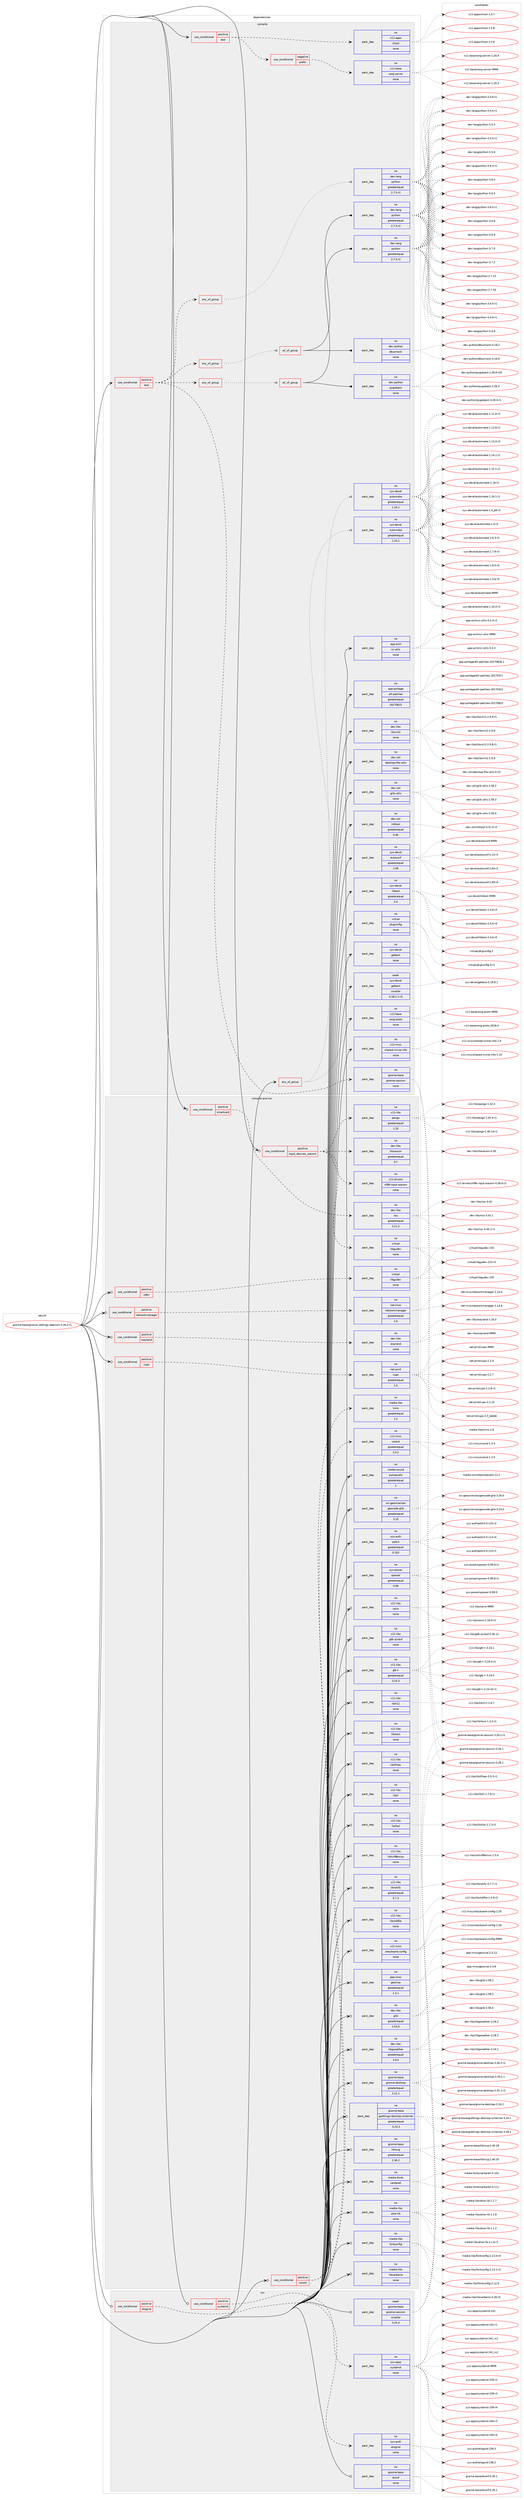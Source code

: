 digraph prolog {

# *************
# Graph options
# *************

newrank=true;
concentrate=true;
compound=true;
graph [rankdir=LR,fontname=Helvetica,fontsize=10,ranksep=1.5];#, ranksep=2.5, nodesep=0.2];
edge  [arrowhead=vee];
node  [fontname=Helvetica,fontsize=10];

# **********
# The ebuild
# **********

subgraph cluster_leftcol {
color=gray;
rank=same;
label=<<i>ebuild</i>>;
id [label="gnome-base/gnome-settings-daemon-3.26.2-r1", color=red, width=4, href="../gnome-base/gnome-settings-daemon-3.26.2-r1.svg"];
}

# ****************
# The dependencies
# ****************

subgraph cluster_midcol {
color=gray;
label=<<i>dependencies</i>>;
subgraph cluster_compile {
fillcolor="#eeeeee";
style=filled;
label=<<i>compile</i>>;
subgraph any23538 {
dependency1563839 [label=<<TABLE BORDER="0" CELLBORDER="1" CELLSPACING="0" CELLPADDING="4"><TR><TD CELLPADDING="10">any_of_group</TD></TR></TABLE>>, shape=none, color=red];subgraph pack1112177 {
dependency1563840 [label=<<TABLE BORDER="0" CELLBORDER="1" CELLSPACING="0" CELLPADDING="4" WIDTH="220"><TR><TD ROWSPAN="6" CELLPADDING="30">pack_dep</TD></TR><TR><TD WIDTH="110">no</TD></TR><TR><TD>sys-devel</TD></TR><TR><TD>automake</TD></TR><TR><TD>greaterequal</TD></TR><TR><TD>1.16.1</TD></TR></TABLE>>, shape=none, color=blue];
}
dependency1563839:e -> dependency1563840:w [weight=20,style="dotted",arrowhead="oinv"];
subgraph pack1112178 {
dependency1563841 [label=<<TABLE BORDER="0" CELLBORDER="1" CELLSPACING="0" CELLPADDING="4" WIDTH="220"><TR><TD ROWSPAN="6" CELLPADDING="30">pack_dep</TD></TR><TR><TD WIDTH="110">no</TD></TR><TR><TD>sys-devel</TD></TR><TR><TD>automake</TD></TR><TR><TD>greaterequal</TD></TR><TR><TD>1.15.1</TD></TR></TABLE>>, shape=none, color=blue];
}
dependency1563839:e -> dependency1563841:w [weight=20,style="dotted",arrowhead="oinv"];
}
id:e -> dependency1563839:w [weight=20,style="solid",arrowhead="vee"];
subgraph cond427523 {
dependency1563842 [label=<<TABLE BORDER="0" CELLBORDER="1" CELLSPACING="0" CELLPADDING="4"><TR><TD ROWSPAN="3" CELLPADDING="10">use_conditional</TD></TR><TR><TD>positive</TD></TR><TR><TD>test</TD></TR></TABLE>>, shape=none, color=red];
subgraph any23539 {
dependency1563843 [label=<<TABLE BORDER="0" CELLBORDER="1" CELLSPACING="0" CELLPADDING="4"><TR><TD CELLPADDING="10">any_of_group</TD></TR></TABLE>>, shape=none, color=red];subgraph pack1112179 {
dependency1563844 [label=<<TABLE BORDER="0" CELLBORDER="1" CELLSPACING="0" CELLPADDING="4" WIDTH="220"><TR><TD ROWSPAN="6" CELLPADDING="30">pack_dep</TD></TR><TR><TD WIDTH="110">no</TD></TR><TR><TD>dev-lang</TD></TR><TR><TD>python</TD></TR><TR><TD>greaterequal</TD></TR><TR><TD>2.7.5-r2</TD></TR></TABLE>>, shape=none, color=blue];
}
dependency1563843:e -> dependency1563844:w [weight=20,style="dotted",arrowhead="oinv"];
}
dependency1563842:e -> dependency1563843:w [weight=20,style="dashed",arrowhead="vee"];
subgraph any23540 {
dependency1563845 [label=<<TABLE BORDER="0" CELLBORDER="1" CELLSPACING="0" CELLPADDING="4"><TR><TD CELLPADDING="10">any_of_group</TD></TR></TABLE>>, shape=none, color=red];subgraph all604 {
dependency1563846 [label=<<TABLE BORDER="0" CELLBORDER="1" CELLSPACING="0" CELLPADDING="4"><TR><TD CELLPADDING="10">all_of_group</TD></TR></TABLE>>, shape=none, color=red];subgraph pack1112180 {
dependency1563847 [label=<<TABLE BORDER="0" CELLBORDER="1" CELLSPACING="0" CELLPADDING="4" WIDTH="220"><TR><TD ROWSPAN="6" CELLPADDING="30">pack_dep</TD></TR><TR><TD WIDTH="110">no</TD></TR><TR><TD>dev-lang</TD></TR><TR><TD>python</TD></TR><TR><TD>greaterequal</TD></TR><TR><TD>2.7.5-r2</TD></TR></TABLE>>, shape=none, color=blue];
}
dependency1563846:e -> dependency1563847:w [weight=20,style="solid",arrowhead="inv"];
subgraph pack1112181 {
dependency1563848 [label=<<TABLE BORDER="0" CELLBORDER="1" CELLSPACING="0" CELLPADDING="4" WIDTH="220"><TR><TD ROWSPAN="6" CELLPADDING="30">pack_dep</TD></TR><TR><TD WIDTH="110">no</TD></TR><TR><TD>dev-python</TD></TR><TR><TD>pygobject</TD></TR><TR><TD>none</TD></TR><TR><TD></TD></TR></TABLE>>, shape=none, color=blue];
}
dependency1563846:e -> dependency1563848:w [weight=20,style="solid",arrowhead="inv"];
}
dependency1563845:e -> dependency1563846:w [weight=20,style="dotted",arrowhead="oinv"];
}
dependency1563842:e -> dependency1563845:w [weight=20,style="dashed",arrowhead="vee"];
subgraph any23541 {
dependency1563849 [label=<<TABLE BORDER="0" CELLBORDER="1" CELLSPACING="0" CELLPADDING="4"><TR><TD CELLPADDING="10">any_of_group</TD></TR></TABLE>>, shape=none, color=red];subgraph all605 {
dependency1563850 [label=<<TABLE BORDER="0" CELLBORDER="1" CELLSPACING="0" CELLPADDING="4"><TR><TD CELLPADDING="10">all_of_group</TD></TR></TABLE>>, shape=none, color=red];subgraph pack1112182 {
dependency1563851 [label=<<TABLE BORDER="0" CELLBORDER="1" CELLSPACING="0" CELLPADDING="4" WIDTH="220"><TR><TD ROWSPAN="6" CELLPADDING="30">pack_dep</TD></TR><TR><TD WIDTH="110">no</TD></TR><TR><TD>dev-lang</TD></TR><TR><TD>python</TD></TR><TR><TD>greaterequal</TD></TR><TR><TD>2.7.5-r2</TD></TR></TABLE>>, shape=none, color=blue];
}
dependency1563850:e -> dependency1563851:w [weight=20,style="solid",arrowhead="inv"];
subgraph pack1112183 {
dependency1563852 [label=<<TABLE BORDER="0" CELLBORDER="1" CELLSPACING="0" CELLPADDING="4" WIDTH="220"><TR><TD ROWSPAN="6" CELLPADDING="30">pack_dep</TD></TR><TR><TD WIDTH="110">no</TD></TR><TR><TD>dev-python</TD></TR><TR><TD>dbusmock</TD></TR><TR><TD>none</TD></TR><TR><TD></TD></TR></TABLE>>, shape=none, color=blue];
}
dependency1563850:e -> dependency1563852:w [weight=20,style="solid",arrowhead="inv"];
}
dependency1563849:e -> dependency1563850:w [weight=20,style="dotted",arrowhead="oinv"];
}
dependency1563842:e -> dependency1563849:w [weight=20,style="dashed",arrowhead="vee"];
subgraph pack1112184 {
dependency1563853 [label=<<TABLE BORDER="0" CELLBORDER="1" CELLSPACING="0" CELLPADDING="4" WIDTH="220"><TR><TD ROWSPAN="6" CELLPADDING="30">pack_dep</TD></TR><TR><TD WIDTH="110">no</TD></TR><TR><TD>gnome-base</TD></TR><TR><TD>gnome-session</TD></TR><TR><TD>none</TD></TR><TR><TD></TD></TR></TABLE>>, shape=none, color=blue];
}
dependency1563842:e -> dependency1563853:w [weight=20,style="dashed",arrowhead="vee"];
}
id:e -> dependency1563842:w [weight=20,style="solid",arrowhead="vee"];
subgraph cond427524 {
dependency1563854 [label=<<TABLE BORDER="0" CELLBORDER="1" CELLSPACING="0" CELLPADDING="4"><TR><TD ROWSPAN="3" CELLPADDING="10">use_conditional</TD></TR><TR><TD>positive</TD></TR><TR><TD>test</TD></TR></TABLE>>, shape=none, color=red];
subgraph cond427525 {
dependency1563855 [label=<<TABLE BORDER="0" CELLBORDER="1" CELLSPACING="0" CELLPADDING="4"><TR><TD ROWSPAN="3" CELLPADDING="10">use_conditional</TD></TR><TR><TD>negative</TD></TR><TR><TD>prefix</TD></TR></TABLE>>, shape=none, color=red];
subgraph pack1112185 {
dependency1563856 [label=<<TABLE BORDER="0" CELLBORDER="1" CELLSPACING="0" CELLPADDING="4" WIDTH="220"><TR><TD ROWSPAN="6" CELLPADDING="30">pack_dep</TD></TR><TR><TD WIDTH="110">no</TD></TR><TR><TD>x11-base</TD></TR><TR><TD>xorg-server</TD></TR><TR><TD>none</TD></TR><TR><TD></TD></TR></TABLE>>, shape=none, color=blue];
}
dependency1563855:e -> dependency1563856:w [weight=20,style="dashed",arrowhead="vee"];
}
dependency1563854:e -> dependency1563855:w [weight=20,style="dashed",arrowhead="vee"];
subgraph pack1112186 {
dependency1563857 [label=<<TABLE BORDER="0" CELLBORDER="1" CELLSPACING="0" CELLPADDING="4" WIDTH="220"><TR><TD ROWSPAN="6" CELLPADDING="30">pack_dep</TD></TR><TR><TD WIDTH="110">no</TD></TR><TR><TD>x11-apps</TD></TR><TR><TD>xhost</TD></TR><TR><TD>none</TD></TR><TR><TD></TD></TR></TABLE>>, shape=none, color=blue];
}
dependency1563854:e -> dependency1563857:w [weight=20,style="dashed",arrowhead="vee"];
}
id:e -> dependency1563854:w [weight=20,style="solid",arrowhead="vee"];
subgraph pack1112187 {
dependency1563858 [label=<<TABLE BORDER="0" CELLBORDER="1" CELLSPACING="0" CELLPADDING="4" WIDTH="220"><TR><TD ROWSPAN="6" CELLPADDING="30">pack_dep</TD></TR><TR><TD WIDTH="110">no</TD></TR><TR><TD>app-arch</TD></TR><TR><TD>xz-utils</TD></TR><TR><TD>none</TD></TR><TR><TD></TD></TR></TABLE>>, shape=none, color=blue];
}
id:e -> dependency1563858:w [weight=20,style="solid",arrowhead="vee"];
subgraph pack1112188 {
dependency1563859 [label=<<TABLE BORDER="0" CELLBORDER="1" CELLSPACING="0" CELLPADDING="4" WIDTH="220"><TR><TD ROWSPAN="6" CELLPADDING="30">pack_dep</TD></TR><TR><TD WIDTH="110">no</TD></TR><TR><TD>app-portage</TD></TR><TR><TD>elt-patches</TD></TR><TR><TD>greaterequal</TD></TR><TR><TD>20170815</TD></TR></TABLE>>, shape=none, color=blue];
}
id:e -> dependency1563859:w [weight=20,style="solid",arrowhead="vee"];
subgraph pack1112189 {
dependency1563860 [label=<<TABLE BORDER="0" CELLBORDER="1" CELLSPACING="0" CELLPADDING="4" WIDTH="220"><TR><TD ROWSPAN="6" CELLPADDING="30">pack_dep</TD></TR><TR><TD WIDTH="110">no</TD></TR><TR><TD>dev-libs</TD></TR><TR><TD>libxml2</TD></TR><TR><TD>none</TD></TR><TR><TD></TD></TR></TABLE>>, shape=none, color=blue];
}
id:e -> dependency1563860:w [weight=20,style="solid",arrowhead="vee"];
subgraph pack1112190 {
dependency1563861 [label=<<TABLE BORDER="0" CELLBORDER="1" CELLSPACING="0" CELLPADDING="4" WIDTH="220"><TR><TD ROWSPAN="6" CELLPADDING="30">pack_dep</TD></TR><TR><TD WIDTH="110">no</TD></TR><TR><TD>dev-util</TD></TR><TR><TD>desktop-file-utils</TD></TR><TR><TD>none</TD></TR><TR><TD></TD></TR></TABLE>>, shape=none, color=blue];
}
id:e -> dependency1563861:w [weight=20,style="solid",arrowhead="vee"];
subgraph pack1112191 {
dependency1563862 [label=<<TABLE BORDER="0" CELLBORDER="1" CELLSPACING="0" CELLPADDING="4" WIDTH="220"><TR><TD ROWSPAN="6" CELLPADDING="30">pack_dep</TD></TR><TR><TD WIDTH="110">no</TD></TR><TR><TD>dev-util</TD></TR><TR><TD>glib-utils</TD></TR><TR><TD>none</TD></TR><TR><TD></TD></TR></TABLE>>, shape=none, color=blue];
}
id:e -> dependency1563862:w [weight=20,style="solid",arrowhead="vee"];
subgraph pack1112192 {
dependency1563863 [label=<<TABLE BORDER="0" CELLBORDER="1" CELLSPACING="0" CELLPADDING="4" WIDTH="220"><TR><TD ROWSPAN="6" CELLPADDING="30">pack_dep</TD></TR><TR><TD WIDTH="110">no</TD></TR><TR><TD>dev-util</TD></TR><TR><TD>intltool</TD></TR><TR><TD>greaterequal</TD></TR><TR><TD>0.40</TD></TR></TABLE>>, shape=none, color=blue];
}
id:e -> dependency1563863:w [weight=20,style="solid",arrowhead="vee"];
subgraph pack1112193 {
dependency1563864 [label=<<TABLE BORDER="0" CELLBORDER="1" CELLSPACING="0" CELLPADDING="4" WIDTH="220"><TR><TD ROWSPAN="6" CELLPADDING="30">pack_dep</TD></TR><TR><TD WIDTH="110">no</TD></TR><TR><TD>sys-devel</TD></TR><TR><TD>autoconf</TD></TR><TR><TD>greaterequal</TD></TR><TR><TD>2.69</TD></TR></TABLE>>, shape=none, color=blue];
}
id:e -> dependency1563864:w [weight=20,style="solid",arrowhead="vee"];
subgraph pack1112194 {
dependency1563865 [label=<<TABLE BORDER="0" CELLBORDER="1" CELLSPACING="0" CELLPADDING="4" WIDTH="220"><TR><TD ROWSPAN="6" CELLPADDING="30">pack_dep</TD></TR><TR><TD WIDTH="110">no</TD></TR><TR><TD>sys-devel</TD></TR><TR><TD>gettext</TD></TR><TR><TD>none</TD></TR><TR><TD></TD></TR></TABLE>>, shape=none, color=blue];
}
id:e -> dependency1563865:w [weight=20,style="solid",arrowhead="vee"];
subgraph pack1112195 {
dependency1563866 [label=<<TABLE BORDER="0" CELLBORDER="1" CELLSPACING="0" CELLPADDING="4" WIDTH="220"><TR><TD ROWSPAN="6" CELLPADDING="30">pack_dep</TD></TR><TR><TD WIDTH="110">no</TD></TR><TR><TD>sys-devel</TD></TR><TR><TD>libtool</TD></TR><TR><TD>greaterequal</TD></TR><TR><TD>2.4</TD></TR></TABLE>>, shape=none, color=blue];
}
id:e -> dependency1563866:w [weight=20,style="solid",arrowhead="vee"];
subgraph pack1112196 {
dependency1563867 [label=<<TABLE BORDER="0" CELLBORDER="1" CELLSPACING="0" CELLPADDING="4" WIDTH="220"><TR><TD ROWSPAN="6" CELLPADDING="30">pack_dep</TD></TR><TR><TD WIDTH="110">no</TD></TR><TR><TD>virtual</TD></TR><TR><TD>pkgconfig</TD></TR><TR><TD>none</TD></TR><TR><TD></TD></TR></TABLE>>, shape=none, color=blue];
}
id:e -> dependency1563867:w [weight=20,style="solid",arrowhead="vee"];
subgraph pack1112197 {
dependency1563868 [label=<<TABLE BORDER="0" CELLBORDER="1" CELLSPACING="0" CELLPADDING="4" WIDTH="220"><TR><TD ROWSPAN="6" CELLPADDING="30">pack_dep</TD></TR><TR><TD WIDTH="110">no</TD></TR><TR><TD>x11-base</TD></TR><TR><TD>xorg-proto</TD></TR><TR><TD>none</TD></TR><TR><TD></TD></TR></TABLE>>, shape=none, color=blue];
}
id:e -> dependency1563868:w [weight=20,style="solid",arrowhead="vee"];
subgraph pack1112198 {
dependency1563869 [label=<<TABLE BORDER="0" CELLBORDER="1" CELLSPACING="0" CELLPADDING="4" WIDTH="220"><TR><TD ROWSPAN="6" CELLPADDING="30">pack_dep</TD></TR><TR><TD WIDTH="110">no</TD></TR><TR><TD>x11-misc</TD></TR><TR><TD>shared-mime-info</TD></TR><TR><TD>none</TD></TR><TR><TD></TD></TR></TABLE>>, shape=none, color=blue];
}
id:e -> dependency1563869:w [weight=20,style="solid",arrowhead="vee"];
subgraph pack1112199 {
dependency1563870 [label=<<TABLE BORDER="0" CELLBORDER="1" CELLSPACING="0" CELLPADDING="4" WIDTH="220"><TR><TD ROWSPAN="6" CELLPADDING="30">pack_dep</TD></TR><TR><TD WIDTH="110">weak</TD></TR><TR><TD>sys-devel</TD></TR><TR><TD>gettext</TD></TR><TR><TD>smaller</TD></TR><TR><TD>0.18.1.1-r3</TD></TR></TABLE>>, shape=none, color=blue];
}
id:e -> dependency1563870:w [weight=20,style="solid",arrowhead="vee"];
}
subgraph cluster_compileandrun {
fillcolor="#eeeeee";
style=filled;
label=<<i>compile and run</i>>;
subgraph cond427526 {
dependency1563871 [label=<<TABLE BORDER="0" CELLBORDER="1" CELLSPACING="0" CELLPADDING="4"><TR><TD ROWSPAN="3" CELLPADDING="10">use_conditional</TD></TR><TR><TD>positive</TD></TR><TR><TD>colord</TD></TR></TABLE>>, shape=none, color=red];
subgraph pack1112200 {
dependency1563872 [label=<<TABLE BORDER="0" CELLBORDER="1" CELLSPACING="0" CELLPADDING="4" WIDTH="220"><TR><TD ROWSPAN="6" CELLPADDING="30">pack_dep</TD></TR><TR><TD WIDTH="110">no</TD></TR><TR><TD>media-libs</TD></TR><TR><TD>lcms</TD></TR><TR><TD>greaterequal</TD></TR><TR><TD>2.2</TD></TR></TABLE>>, shape=none, color=blue];
}
dependency1563871:e -> dependency1563872:w [weight=20,style="dashed",arrowhead="vee"];
subgraph pack1112201 {
dependency1563873 [label=<<TABLE BORDER="0" CELLBORDER="1" CELLSPACING="0" CELLPADDING="4" WIDTH="220"><TR><TD ROWSPAN="6" CELLPADDING="30">pack_dep</TD></TR><TR><TD WIDTH="110">no</TD></TR><TR><TD>x11-misc</TD></TR><TR><TD>colord</TD></TR><TR><TD>greaterequal</TD></TR><TR><TD>1.0.2</TD></TR></TABLE>>, shape=none, color=blue];
}
dependency1563871:e -> dependency1563873:w [weight=20,style="dashed",arrowhead="vee"];
}
id:e -> dependency1563871:w [weight=20,style="solid",arrowhead="odotvee"];
subgraph cond427527 {
dependency1563874 [label=<<TABLE BORDER="0" CELLBORDER="1" CELLSPACING="0" CELLPADDING="4"><TR><TD ROWSPAN="3" CELLPADDING="10">use_conditional</TD></TR><TR><TD>positive</TD></TR><TR><TD>cups</TD></TR></TABLE>>, shape=none, color=red];
subgraph pack1112202 {
dependency1563875 [label=<<TABLE BORDER="0" CELLBORDER="1" CELLSPACING="0" CELLPADDING="4" WIDTH="220"><TR><TD ROWSPAN="6" CELLPADDING="30">pack_dep</TD></TR><TR><TD WIDTH="110">no</TD></TR><TR><TD>net-print</TD></TR><TR><TD>cups</TD></TR><TR><TD>greaterequal</TD></TR><TR><TD>1.4</TD></TR></TABLE>>, shape=none, color=blue];
}
dependency1563874:e -> dependency1563875:w [weight=20,style="dashed",arrowhead="vee"];
}
id:e -> dependency1563874:w [weight=20,style="solid",arrowhead="odotvee"];
subgraph cond427528 {
dependency1563876 [label=<<TABLE BORDER="0" CELLBORDER="1" CELLSPACING="0" CELLPADDING="4"><TR><TD ROWSPAN="3" CELLPADDING="10">use_conditional</TD></TR><TR><TD>positive</TD></TR><TR><TD>input_devices_wacom</TD></TR></TABLE>>, shape=none, color=red];
subgraph pack1112203 {
dependency1563877 [label=<<TABLE BORDER="0" CELLBORDER="1" CELLSPACING="0" CELLPADDING="4" WIDTH="220"><TR><TD ROWSPAN="6" CELLPADDING="30">pack_dep</TD></TR><TR><TD WIDTH="110">no</TD></TR><TR><TD>dev-libs</TD></TR><TR><TD>libwacom</TD></TR><TR><TD>greaterequal</TD></TR><TR><TD>0.7</TD></TR></TABLE>>, shape=none, color=blue];
}
dependency1563876:e -> dependency1563877:w [weight=20,style="dashed",arrowhead="vee"];
subgraph pack1112204 {
dependency1563878 [label=<<TABLE BORDER="0" CELLBORDER="1" CELLSPACING="0" CELLPADDING="4" WIDTH="220"><TR><TD ROWSPAN="6" CELLPADDING="30">pack_dep</TD></TR><TR><TD WIDTH="110">no</TD></TR><TR><TD>x11-libs</TD></TR><TR><TD>pango</TD></TR><TR><TD>greaterequal</TD></TR><TR><TD>1.20</TD></TR></TABLE>>, shape=none, color=blue];
}
dependency1563876:e -> dependency1563878:w [weight=20,style="dashed",arrowhead="vee"];
subgraph pack1112205 {
dependency1563879 [label=<<TABLE BORDER="0" CELLBORDER="1" CELLSPACING="0" CELLPADDING="4" WIDTH="220"><TR><TD ROWSPAN="6" CELLPADDING="30">pack_dep</TD></TR><TR><TD WIDTH="110">no</TD></TR><TR><TD>x11-drivers</TD></TR><TR><TD>xf86-input-wacom</TD></TR><TR><TD>none</TD></TR><TR><TD></TD></TR></TABLE>>, shape=none, color=blue];
}
dependency1563876:e -> dependency1563879:w [weight=20,style="dashed",arrowhead="vee"];
subgraph pack1112206 {
dependency1563880 [label=<<TABLE BORDER="0" CELLBORDER="1" CELLSPACING="0" CELLPADDING="4" WIDTH="220"><TR><TD ROWSPAN="6" CELLPADDING="30">pack_dep</TD></TR><TR><TD WIDTH="110">no</TD></TR><TR><TD>virtual</TD></TR><TR><TD>libgudev</TD></TR><TR><TD>none</TD></TR><TR><TD></TD></TR></TABLE>>, shape=none, color=blue];
}
dependency1563876:e -> dependency1563880:w [weight=20,style="dashed",arrowhead="vee"];
}
id:e -> dependency1563876:w [weight=20,style="solid",arrowhead="odotvee"];
subgraph cond427529 {
dependency1563881 [label=<<TABLE BORDER="0" CELLBORDER="1" CELLSPACING="0" CELLPADDING="4"><TR><TD ROWSPAN="3" CELLPADDING="10">use_conditional</TD></TR><TR><TD>positive</TD></TR><TR><TD>networkmanager</TD></TR></TABLE>>, shape=none, color=red];
subgraph pack1112207 {
dependency1563882 [label=<<TABLE BORDER="0" CELLBORDER="1" CELLSPACING="0" CELLPADDING="4" WIDTH="220"><TR><TD ROWSPAN="6" CELLPADDING="30">pack_dep</TD></TR><TR><TD WIDTH="110">no</TD></TR><TR><TD>net-misc</TD></TR><TR><TD>networkmanager</TD></TR><TR><TD>greaterequal</TD></TR><TR><TD>1.0</TD></TR></TABLE>>, shape=none, color=blue];
}
dependency1563881:e -> dependency1563882:w [weight=20,style="dashed",arrowhead="vee"];
}
id:e -> dependency1563881:w [weight=20,style="solid",arrowhead="odotvee"];
subgraph cond427530 {
dependency1563883 [label=<<TABLE BORDER="0" CELLBORDER="1" CELLSPACING="0" CELLPADDING="4"><TR><TD ROWSPAN="3" CELLPADDING="10">use_conditional</TD></TR><TR><TD>positive</TD></TR><TR><TD>smartcard</TD></TR></TABLE>>, shape=none, color=red];
subgraph pack1112208 {
dependency1563884 [label=<<TABLE BORDER="0" CELLBORDER="1" CELLSPACING="0" CELLPADDING="4" WIDTH="220"><TR><TD ROWSPAN="6" CELLPADDING="30">pack_dep</TD></TR><TR><TD WIDTH="110">no</TD></TR><TR><TD>dev-libs</TD></TR><TR><TD>nss</TD></TR><TR><TD>greaterequal</TD></TR><TR><TD>3.11.2</TD></TR></TABLE>>, shape=none, color=blue];
}
dependency1563883:e -> dependency1563884:w [weight=20,style="dashed",arrowhead="vee"];
}
id:e -> dependency1563883:w [weight=20,style="solid",arrowhead="odotvee"];
subgraph cond427531 {
dependency1563885 [label=<<TABLE BORDER="0" CELLBORDER="1" CELLSPACING="0" CELLPADDING="4"><TR><TD ROWSPAN="3" CELLPADDING="10">use_conditional</TD></TR><TR><TD>positive</TD></TR><TR><TD>udev</TD></TR></TABLE>>, shape=none, color=red];
subgraph pack1112209 {
dependency1563886 [label=<<TABLE BORDER="0" CELLBORDER="1" CELLSPACING="0" CELLPADDING="4" WIDTH="220"><TR><TD ROWSPAN="6" CELLPADDING="30">pack_dep</TD></TR><TR><TD WIDTH="110">no</TD></TR><TR><TD>virtual</TD></TR><TR><TD>libgudev</TD></TR><TR><TD>none</TD></TR><TR><TD></TD></TR></TABLE>>, shape=none, color=blue];
}
dependency1563885:e -> dependency1563886:w [weight=20,style="dashed",arrowhead="vee"];
}
id:e -> dependency1563885:w [weight=20,style="solid",arrowhead="odotvee"];
subgraph cond427532 {
dependency1563887 [label=<<TABLE BORDER="0" CELLBORDER="1" CELLSPACING="0" CELLPADDING="4"><TR><TD ROWSPAN="3" CELLPADDING="10">use_conditional</TD></TR><TR><TD>positive</TD></TR><TR><TD>wayland</TD></TR></TABLE>>, shape=none, color=red];
subgraph pack1112210 {
dependency1563888 [label=<<TABLE BORDER="0" CELLBORDER="1" CELLSPACING="0" CELLPADDING="4" WIDTH="220"><TR><TD ROWSPAN="6" CELLPADDING="30">pack_dep</TD></TR><TR><TD WIDTH="110">no</TD></TR><TR><TD>dev-libs</TD></TR><TR><TD>wayland</TD></TR><TR><TD>none</TD></TR><TR><TD></TD></TR></TABLE>>, shape=none, color=blue];
}
dependency1563887:e -> dependency1563888:w [weight=20,style="dashed",arrowhead="vee"];
}
id:e -> dependency1563887:w [weight=20,style="solid",arrowhead="odotvee"];
subgraph pack1112211 {
dependency1563889 [label=<<TABLE BORDER="0" CELLBORDER="1" CELLSPACING="0" CELLPADDING="4" WIDTH="220"><TR><TD ROWSPAN="6" CELLPADDING="30">pack_dep</TD></TR><TR><TD WIDTH="110">no</TD></TR><TR><TD>app-misc</TD></TR><TR><TD>geoclue</TD></TR><TR><TD>greaterequal</TD></TR><TR><TD>2.3.1</TD></TR></TABLE>>, shape=none, color=blue];
}
id:e -> dependency1563889:w [weight=20,style="solid",arrowhead="odotvee"];
subgraph pack1112212 {
dependency1563890 [label=<<TABLE BORDER="0" CELLBORDER="1" CELLSPACING="0" CELLPADDING="4" WIDTH="220"><TR><TD ROWSPAN="6" CELLPADDING="30">pack_dep</TD></TR><TR><TD WIDTH="110">no</TD></TR><TR><TD>dev-libs</TD></TR><TR><TD>glib</TD></TR><TR><TD>greaterequal</TD></TR><TR><TD>2.53.0</TD></TR></TABLE>>, shape=none, color=blue];
}
id:e -> dependency1563890:w [weight=20,style="solid",arrowhead="odotvee"];
subgraph pack1112213 {
dependency1563891 [label=<<TABLE BORDER="0" CELLBORDER="1" CELLSPACING="0" CELLPADDING="4" WIDTH="220"><TR><TD ROWSPAN="6" CELLPADDING="30">pack_dep</TD></TR><TR><TD WIDTH="110">no</TD></TR><TR><TD>dev-libs</TD></TR><TR><TD>libgweather</TD></TR><TR><TD>greaterequal</TD></TR><TR><TD>3.9.5</TD></TR></TABLE>>, shape=none, color=blue];
}
id:e -> dependency1563891:w [weight=20,style="solid",arrowhead="odotvee"];
subgraph pack1112214 {
dependency1563892 [label=<<TABLE BORDER="0" CELLBORDER="1" CELLSPACING="0" CELLPADDING="4" WIDTH="220"><TR><TD ROWSPAN="6" CELLPADDING="30">pack_dep</TD></TR><TR><TD WIDTH="110">no</TD></TR><TR><TD>gnome-base</TD></TR><TR><TD>gnome-desktop</TD></TR><TR><TD>greaterequal</TD></TR><TR><TD>3.11.1</TD></TR></TABLE>>, shape=none, color=blue];
}
id:e -> dependency1563892:w [weight=20,style="solid",arrowhead="odotvee"];
subgraph pack1112215 {
dependency1563893 [label=<<TABLE BORDER="0" CELLBORDER="1" CELLSPACING="0" CELLPADDING="4" WIDTH="220"><TR><TD ROWSPAN="6" CELLPADDING="30">pack_dep</TD></TR><TR><TD WIDTH="110">no</TD></TR><TR><TD>gnome-base</TD></TR><TR><TD>gsettings-desktop-schemas</TD></TR><TR><TD>greaterequal</TD></TR><TR><TD>3.23.3</TD></TR></TABLE>>, shape=none, color=blue];
}
id:e -> dependency1563893:w [weight=20,style="solid",arrowhead="odotvee"];
subgraph pack1112216 {
dependency1563894 [label=<<TABLE BORDER="0" CELLBORDER="1" CELLSPACING="0" CELLPADDING="4" WIDTH="220"><TR><TD ROWSPAN="6" CELLPADDING="30">pack_dep</TD></TR><TR><TD WIDTH="110">no</TD></TR><TR><TD>gnome-base</TD></TR><TR><TD>librsvg</TD></TR><TR><TD>greaterequal</TD></TR><TR><TD>2.36.2</TD></TR></TABLE>>, shape=none, color=blue];
}
id:e -> dependency1563894:w [weight=20,style="solid",arrowhead="odotvee"];
subgraph pack1112217 {
dependency1563895 [label=<<TABLE BORDER="0" CELLBORDER="1" CELLSPACING="0" CELLPADDING="4" WIDTH="220"><TR><TD ROWSPAN="6" CELLPADDING="30">pack_dep</TD></TR><TR><TD WIDTH="110">no</TD></TR><TR><TD>media-fonts</TD></TR><TR><TD>cantarell</TD></TR><TR><TD>none</TD></TR><TR><TD></TD></TR></TABLE>>, shape=none, color=blue];
}
id:e -> dependency1563895:w [weight=20,style="solid",arrowhead="odotvee"];
subgraph pack1112218 {
dependency1563896 [label=<<TABLE BORDER="0" CELLBORDER="1" CELLSPACING="0" CELLPADDING="4" WIDTH="220"><TR><TD ROWSPAN="6" CELLPADDING="30">pack_dep</TD></TR><TR><TD WIDTH="110">no</TD></TR><TR><TD>media-libs</TD></TR><TR><TD>alsa-lib</TD></TR><TR><TD>none</TD></TR><TR><TD></TD></TR></TABLE>>, shape=none, color=blue];
}
id:e -> dependency1563896:w [weight=20,style="solid",arrowhead="odotvee"];
subgraph pack1112219 {
dependency1563897 [label=<<TABLE BORDER="0" CELLBORDER="1" CELLSPACING="0" CELLPADDING="4" WIDTH="220"><TR><TD ROWSPAN="6" CELLPADDING="30">pack_dep</TD></TR><TR><TD WIDTH="110">no</TD></TR><TR><TD>media-libs</TD></TR><TR><TD>fontconfig</TD></TR><TR><TD>none</TD></TR><TR><TD></TD></TR></TABLE>>, shape=none, color=blue];
}
id:e -> dependency1563897:w [weight=20,style="solid",arrowhead="odotvee"];
subgraph pack1112220 {
dependency1563898 [label=<<TABLE BORDER="0" CELLBORDER="1" CELLSPACING="0" CELLPADDING="4" WIDTH="220"><TR><TD ROWSPAN="6" CELLPADDING="30">pack_dep</TD></TR><TR><TD WIDTH="110">no</TD></TR><TR><TD>media-libs</TD></TR><TR><TD>libcanberra</TD></TR><TR><TD>none</TD></TR><TR><TD></TD></TR></TABLE>>, shape=none, color=blue];
}
id:e -> dependency1563898:w [weight=20,style="solid",arrowhead="odotvee"];
subgraph pack1112221 {
dependency1563899 [label=<<TABLE BORDER="0" CELLBORDER="1" CELLSPACING="0" CELLPADDING="4" WIDTH="220"><TR><TD ROWSPAN="6" CELLPADDING="30">pack_dep</TD></TR><TR><TD WIDTH="110">no</TD></TR><TR><TD>media-sound</TD></TR><TR><TD>pulseaudio</TD></TR><TR><TD>greaterequal</TD></TR><TR><TD>2</TD></TR></TABLE>>, shape=none, color=blue];
}
id:e -> dependency1563899:w [weight=20,style="solid",arrowhead="odotvee"];
subgraph pack1112222 {
dependency1563900 [label=<<TABLE BORDER="0" CELLBORDER="1" CELLSPACING="0" CELLPADDING="4" WIDTH="220"><TR><TD ROWSPAN="6" CELLPADDING="30">pack_dep</TD></TR><TR><TD WIDTH="110">no</TD></TR><TR><TD>sci-geosciences</TD></TR><TR><TD>geocode-glib</TD></TR><TR><TD>greaterequal</TD></TR><TR><TD>3.10</TD></TR></TABLE>>, shape=none, color=blue];
}
id:e -> dependency1563900:w [weight=20,style="solid",arrowhead="odotvee"];
subgraph pack1112223 {
dependency1563901 [label=<<TABLE BORDER="0" CELLBORDER="1" CELLSPACING="0" CELLPADDING="4" WIDTH="220"><TR><TD ROWSPAN="6" CELLPADDING="30">pack_dep</TD></TR><TR><TD WIDTH="110">no</TD></TR><TR><TD>sys-auth</TD></TR><TR><TD>polkit</TD></TR><TR><TD>greaterequal</TD></TR><TR><TD>0.103</TD></TR></TABLE>>, shape=none, color=blue];
}
id:e -> dependency1563901:w [weight=20,style="solid",arrowhead="odotvee"];
subgraph pack1112224 {
dependency1563902 [label=<<TABLE BORDER="0" CELLBORDER="1" CELLSPACING="0" CELLPADDING="4" WIDTH="220"><TR><TD ROWSPAN="6" CELLPADDING="30">pack_dep</TD></TR><TR><TD WIDTH="110">no</TD></TR><TR><TD>sys-power</TD></TR><TR><TD>upower</TD></TR><TR><TD>greaterequal</TD></TR><TR><TD>0.99</TD></TR></TABLE>>, shape=none, color=blue];
}
id:e -> dependency1563902:w [weight=20,style="solid",arrowhead="odotvee"];
subgraph pack1112225 {
dependency1563903 [label=<<TABLE BORDER="0" CELLBORDER="1" CELLSPACING="0" CELLPADDING="4" WIDTH="220"><TR><TD ROWSPAN="6" CELLPADDING="30">pack_dep</TD></TR><TR><TD WIDTH="110">no</TD></TR><TR><TD>x11-libs</TD></TR><TR><TD>cairo</TD></TR><TR><TD>none</TD></TR><TR><TD></TD></TR></TABLE>>, shape=none, color=blue];
}
id:e -> dependency1563903:w [weight=20,style="solid",arrowhead="odotvee"];
subgraph pack1112226 {
dependency1563904 [label=<<TABLE BORDER="0" CELLBORDER="1" CELLSPACING="0" CELLPADDING="4" WIDTH="220"><TR><TD ROWSPAN="6" CELLPADDING="30">pack_dep</TD></TR><TR><TD WIDTH="110">no</TD></TR><TR><TD>x11-libs</TD></TR><TR><TD>gdk-pixbuf</TD></TR><TR><TD>none</TD></TR><TR><TD></TD></TR></TABLE>>, shape=none, color=blue];
}
id:e -> dependency1563904:w [weight=20,style="solid",arrowhead="odotvee"];
subgraph pack1112227 {
dependency1563905 [label=<<TABLE BORDER="0" CELLBORDER="1" CELLSPACING="0" CELLPADDING="4" WIDTH="220"><TR><TD ROWSPAN="6" CELLPADDING="30">pack_dep</TD></TR><TR><TD WIDTH="110">no</TD></TR><TR><TD>x11-libs</TD></TR><TR><TD>gtk+</TD></TR><TR><TD>greaterequal</TD></TR><TR><TD>3.15.3</TD></TR></TABLE>>, shape=none, color=blue];
}
id:e -> dependency1563905:w [weight=20,style="solid",arrowhead="odotvee"];
subgraph pack1112228 {
dependency1563906 [label=<<TABLE BORDER="0" CELLBORDER="1" CELLSPACING="0" CELLPADDING="4" WIDTH="220"><TR><TD ROWSPAN="6" CELLPADDING="30">pack_dep</TD></TR><TR><TD WIDTH="110">no</TD></TR><TR><TD>x11-libs</TD></TR><TR><TD>libX11</TD></TR><TR><TD>none</TD></TR><TR><TD></TD></TR></TABLE>>, shape=none, color=blue];
}
id:e -> dependency1563906:w [weight=20,style="solid",arrowhead="odotvee"];
subgraph pack1112229 {
dependency1563907 [label=<<TABLE BORDER="0" CELLBORDER="1" CELLSPACING="0" CELLPADDING="4" WIDTH="220"><TR><TD ROWSPAN="6" CELLPADDING="30">pack_dep</TD></TR><TR><TD WIDTH="110">no</TD></TR><TR><TD>x11-libs</TD></TR><TR><TD>libXext</TD></TR><TR><TD>none</TD></TR><TR><TD></TD></TR></TABLE>>, shape=none, color=blue];
}
id:e -> dependency1563907:w [weight=20,style="solid",arrowhead="odotvee"];
subgraph pack1112230 {
dependency1563908 [label=<<TABLE BORDER="0" CELLBORDER="1" CELLSPACING="0" CELLPADDING="4" WIDTH="220"><TR><TD ROWSPAN="6" CELLPADDING="30">pack_dep</TD></TR><TR><TD WIDTH="110">no</TD></TR><TR><TD>x11-libs</TD></TR><TR><TD>libXfixes</TD></TR><TR><TD>none</TD></TR><TR><TD></TD></TR></TABLE>>, shape=none, color=blue];
}
id:e -> dependency1563908:w [weight=20,style="solid",arrowhead="odotvee"];
subgraph pack1112231 {
dependency1563909 [label=<<TABLE BORDER="0" CELLBORDER="1" CELLSPACING="0" CELLPADDING="4" WIDTH="220"><TR><TD ROWSPAN="6" CELLPADDING="30">pack_dep</TD></TR><TR><TD WIDTH="110">no</TD></TR><TR><TD>x11-libs</TD></TR><TR><TD>libXi</TD></TR><TR><TD>none</TD></TR><TR><TD></TD></TR></TABLE>>, shape=none, color=blue];
}
id:e -> dependency1563909:w [weight=20,style="solid",arrowhead="odotvee"];
subgraph pack1112232 {
dependency1563910 [label=<<TABLE BORDER="0" CELLBORDER="1" CELLSPACING="0" CELLPADDING="4" WIDTH="220"><TR><TD ROWSPAN="6" CELLPADDING="30">pack_dep</TD></TR><TR><TD WIDTH="110">no</TD></TR><TR><TD>x11-libs</TD></TR><TR><TD>libXtst</TD></TR><TR><TD>none</TD></TR><TR><TD></TD></TR></TABLE>>, shape=none, color=blue];
}
id:e -> dependency1563910:w [weight=20,style="solid",arrowhead="odotvee"];
subgraph pack1112233 {
dependency1563911 [label=<<TABLE BORDER="0" CELLBORDER="1" CELLSPACING="0" CELLPADDING="4" WIDTH="220"><TR><TD ROWSPAN="6" CELLPADDING="30">pack_dep</TD></TR><TR><TD WIDTH="110">no</TD></TR><TR><TD>x11-libs</TD></TR><TR><TD>libXxf86misc</TD></TR><TR><TD>none</TD></TR><TR><TD></TD></TR></TABLE>>, shape=none, color=blue];
}
id:e -> dependency1563911:w [weight=20,style="solid",arrowhead="odotvee"];
subgraph pack1112234 {
dependency1563912 [label=<<TABLE BORDER="0" CELLBORDER="1" CELLSPACING="0" CELLPADDING="4" WIDTH="220"><TR><TD ROWSPAN="6" CELLPADDING="30">pack_dep</TD></TR><TR><TD WIDTH="110">no</TD></TR><TR><TD>x11-libs</TD></TR><TR><TD>libnotify</TD></TR><TR><TD>greaterequal</TD></TR><TR><TD>0.7.3</TD></TR></TABLE>>, shape=none, color=blue];
}
id:e -> dependency1563912:w [weight=20,style="solid",arrowhead="odotvee"];
subgraph pack1112235 {
dependency1563913 [label=<<TABLE BORDER="0" CELLBORDER="1" CELLSPACING="0" CELLPADDING="4" WIDTH="220"><TR><TD ROWSPAN="6" CELLPADDING="30">pack_dep</TD></TR><TR><TD WIDTH="110">no</TD></TR><TR><TD>x11-libs</TD></TR><TR><TD>libxkbfile</TD></TR><TR><TD>none</TD></TR><TR><TD></TD></TR></TABLE>>, shape=none, color=blue];
}
id:e -> dependency1563913:w [weight=20,style="solid",arrowhead="odotvee"];
subgraph pack1112236 {
dependency1563914 [label=<<TABLE BORDER="0" CELLBORDER="1" CELLSPACING="0" CELLPADDING="4" WIDTH="220"><TR><TD ROWSPAN="6" CELLPADDING="30">pack_dep</TD></TR><TR><TD WIDTH="110">no</TD></TR><TR><TD>x11-misc</TD></TR><TR><TD>xkeyboard-config</TD></TR><TR><TD>none</TD></TR><TR><TD></TD></TR></TABLE>>, shape=none, color=blue];
}
id:e -> dependency1563914:w [weight=20,style="solid",arrowhead="odotvee"];
}
subgraph cluster_run {
fillcolor="#eeeeee";
style=filled;
label=<<i>run</i>>;
subgraph cond427533 {
dependency1563915 [label=<<TABLE BORDER="0" CELLBORDER="1" CELLSPACING="0" CELLPADDING="4"><TR><TD ROWSPAN="3" CELLPADDING="10">use_conditional</TD></TR><TR><TD>positive</TD></TR><TR><TD>elogind</TD></TR></TABLE>>, shape=none, color=red];
subgraph pack1112237 {
dependency1563916 [label=<<TABLE BORDER="0" CELLBORDER="1" CELLSPACING="0" CELLPADDING="4" WIDTH="220"><TR><TD ROWSPAN="6" CELLPADDING="30">pack_dep</TD></TR><TR><TD WIDTH="110">no</TD></TR><TR><TD>sys-auth</TD></TR><TR><TD>elogind</TD></TR><TR><TD>none</TD></TR><TR><TD></TD></TR></TABLE>>, shape=none, color=blue];
}
dependency1563915:e -> dependency1563916:w [weight=20,style="dashed",arrowhead="vee"];
}
id:e -> dependency1563915:w [weight=20,style="solid",arrowhead="odot"];
subgraph cond427534 {
dependency1563917 [label=<<TABLE BORDER="0" CELLBORDER="1" CELLSPACING="0" CELLPADDING="4"><TR><TD ROWSPAN="3" CELLPADDING="10">use_conditional</TD></TR><TR><TD>positive</TD></TR><TR><TD>systemd</TD></TR></TABLE>>, shape=none, color=red];
subgraph pack1112238 {
dependency1563918 [label=<<TABLE BORDER="0" CELLBORDER="1" CELLSPACING="0" CELLPADDING="4" WIDTH="220"><TR><TD ROWSPAN="6" CELLPADDING="30">pack_dep</TD></TR><TR><TD WIDTH="110">no</TD></TR><TR><TD>sys-apps</TD></TR><TR><TD>systemd</TD></TR><TR><TD>none</TD></TR><TR><TD></TD></TR></TABLE>>, shape=none, color=blue];
}
dependency1563917:e -> dependency1563918:w [weight=20,style="dashed",arrowhead="vee"];
}
id:e -> dependency1563917:w [weight=20,style="solid",arrowhead="odot"];
subgraph pack1112239 {
dependency1563919 [label=<<TABLE BORDER="0" CELLBORDER="1" CELLSPACING="0" CELLPADDING="4" WIDTH="220"><TR><TD ROWSPAN="6" CELLPADDING="30">pack_dep</TD></TR><TR><TD WIDTH="110">no</TD></TR><TR><TD>gnome-base</TD></TR><TR><TD>dconf</TD></TR><TR><TD>none</TD></TR><TR><TD></TD></TR></TABLE>>, shape=none, color=blue];
}
id:e -> dependency1563919:w [weight=20,style="solid",arrowhead="odot"];
subgraph pack1112240 {
dependency1563920 [label=<<TABLE BORDER="0" CELLBORDER="1" CELLSPACING="0" CELLPADDING="4" WIDTH="220"><TR><TD ROWSPAN="6" CELLPADDING="30">pack_dep</TD></TR><TR><TD WIDTH="110">weak</TD></TR><TR><TD>gnome-base</TD></TR><TR><TD>gnome-session</TD></TR><TR><TD>smaller</TD></TR><TR><TD>3.25.4</TD></TR></TABLE>>, shape=none, color=blue];
}
id:e -> dependency1563920:w [weight=20,style="solid",arrowhead="odot"];
}
}

# **************
# The candidates
# **************

subgraph cluster_choices {
rank=same;
color=gray;
label=<<i>candidates</i>>;

subgraph choice1112177 {
color=black;
nodesep=1;
choice11512111545100101118101108479711711611110997107101454946494846514511451 [label="sys-devel/automake-1.10.3-r3", color=red, width=4,href="../sys-devel/automake-1.10.3-r3.svg"];
choice11512111545100101118101108479711711611110997107101454946494946544511451 [label="sys-devel/automake-1.11.6-r3", color=red, width=4,href="../sys-devel/automake-1.11.6-r3.svg"];
choice11512111545100101118101108479711711611110997107101454946495046544511450 [label="sys-devel/automake-1.12.6-r2", color=red, width=4,href="../sys-devel/automake-1.12.6-r2.svg"];
choice11512111545100101118101108479711711611110997107101454946495146524511450 [label="sys-devel/automake-1.13.4-r2", color=red, width=4,href="../sys-devel/automake-1.13.4-r2.svg"];
choice11512111545100101118101108479711711611110997107101454946495246494511450 [label="sys-devel/automake-1.14.1-r2", color=red, width=4,href="../sys-devel/automake-1.14.1-r2.svg"];
choice11512111545100101118101108479711711611110997107101454946495346494511450 [label="sys-devel/automake-1.15.1-r2", color=red, width=4,href="../sys-devel/automake-1.15.1-r2.svg"];
choice1151211154510010111810110847971171161111099710710145494649544511450 [label="sys-devel/automake-1.16-r2", color=red, width=4,href="../sys-devel/automake-1.16-r2.svg"];
choice11512111545100101118101108479711711611110997107101454946495446494511449 [label="sys-devel/automake-1.16.1-r1", color=red, width=4,href="../sys-devel/automake-1.16.1-r1.svg"];
choice115121115451001011181011084797117116111109971071014549465295112544511450 [label="sys-devel/automake-1.4_p6-r2", color=red, width=4,href="../sys-devel/automake-1.4_p6-r2.svg"];
choice11512111545100101118101108479711711611110997107101454946534511450 [label="sys-devel/automake-1.5-r2", color=red, width=4,href="../sys-devel/automake-1.5-r2.svg"];
choice115121115451001011181011084797117116111109971071014549465446514511450 [label="sys-devel/automake-1.6.3-r2", color=red, width=4,href="../sys-devel/automake-1.6.3-r2.svg"];
choice115121115451001011181011084797117116111109971071014549465546574511451 [label="sys-devel/automake-1.7.9-r3", color=red, width=4,href="../sys-devel/automake-1.7.9-r3.svg"];
choice115121115451001011181011084797117116111109971071014549465646534511453 [label="sys-devel/automake-1.8.5-r5", color=red, width=4,href="../sys-devel/automake-1.8.5-r5.svg"];
choice115121115451001011181011084797117116111109971071014549465746544511453 [label="sys-devel/automake-1.9.6-r5", color=red, width=4,href="../sys-devel/automake-1.9.6-r5.svg"];
choice115121115451001011181011084797117116111109971071014557575757 [label="sys-devel/automake-9999", color=red, width=4,href="../sys-devel/automake-9999.svg"];
dependency1563840:e -> choice11512111545100101118101108479711711611110997107101454946494846514511451:w [style=dotted,weight="100"];
dependency1563840:e -> choice11512111545100101118101108479711711611110997107101454946494946544511451:w [style=dotted,weight="100"];
dependency1563840:e -> choice11512111545100101118101108479711711611110997107101454946495046544511450:w [style=dotted,weight="100"];
dependency1563840:e -> choice11512111545100101118101108479711711611110997107101454946495146524511450:w [style=dotted,weight="100"];
dependency1563840:e -> choice11512111545100101118101108479711711611110997107101454946495246494511450:w [style=dotted,weight="100"];
dependency1563840:e -> choice11512111545100101118101108479711711611110997107101454946495346494511450:w [style=dotted,weight="100"];
dependency1563840:e -> choice1151211154510010111810110847971171161111099710710145494649544511450:w [style=dotted,weight="100"];
dependency1563840:e -> choice11512111545100101118101108479711711611110997107101454946495446494511449:w [style=dotted,weight="100"];
dependency1563840:e -> choice115121115451001011181011084797117116111109971071014549465295112544511450:w [style=dotted,weight="100"];
dependency1563840:e -> choice11512111545100101118101108479711711611110997107101454946534511450:w [style=dotted,weight="100"];
dependency1563840:e -> choice115121115451001011181011084797117116111109971071014549465446514511450:w [style=dotted,weight="100"];
dependency1563840:e -> choice115121115451001011181011084797117116111109971071014549465546574511451:w [style=dotted,weight="100"];
dependency1563840:e -> choice115121115451001011181011084797117116111109971071014549465646534511453:w [style=dotted,weight="100"];
dependency1563840:e -> choice115121115451001011181011084797117116111109971071014549465746544511453:w [style=dotted,weight="100"];
dependency1563840:e -> choice115121115451001011181011084797117116111109971071014557575757:w [style=dotted,weight="100"];
}
subgraph choice1112178 {
color=black;
nodesep=1;
choice11512111545100101118101108479711711611110997107101454946494846514511451 [label="sys-devel/automake-1.10.3-r3", color=red, width=4,href="../sys-devel/automake-1.10.3-r3.svg"];
choice11512111545100101118101108479711711611110997107101454946494946544511451 [label="sys-devel/automake-1.11.6-r3", color=red, width=4,href="../sys-devel/automake-1.11.6-r3.svg"];
choice11512111545100101118101108479711711611110997107101454946495046544511450 [label="sys-devel/automake-1.12.6-r2", color=red, width=4,href="../sys-devel/automake-1.12.6-r2.svg"];
choice11512111545100101118101108479711711611110997107101454946495146524511450 [label="sys-devel/automake-1.13.4-r2", color=red, width=4,href="../sys-devel/automake-1.13.4-r2.svg"];
choice11512111545100101118101108479711711611110997107101454946495246494511450 [label="sys-devel/automake-1.14.1-r2", color=red, width=4,href="../sys-devel/automake-1.14.1-r2.svg"];
choice11512111545100101118101108479711711611110997107101454946495346494511450 [label="sys-devel/automake-1.15.1-r2", color=red, width=4,href="../sys-devel/automake-1.15.1-r2.svg"];
choice1151211154510010111810110847971171161111099710710145494649544511450 [label="sys-devel/automake-1.16-r2", color=red, width=4,href="../sys-devel/automake-1.16-r2.svg"];
choice11512111545100101118101108479711711611110997107101454946495446494511449 [label="sys-devel/automake-1.16.1-r1", color=red, width=4,href="../sys-devel/automake-1.16.1-r1.svg"];
choice115121115451001011181011084797117116111109971071014549465295112544511450 [label="sys-devel/automake-1.4_p6-r2", color=red, width=4,href="../sys-devel/automake-1.4_p6-r2.svg"];
choice11512111545100101118101108479711711611110997107101454946534511450 [label="sys-devel/automake-1.5-r2", color=red, width=4,href="../sys-devel/automake-1.5-r2.svg"];
choice115121115451001011181011084797117116111109971071014549465446514511450 [label="sys-devel/automake-1.6.3-r2", color=red, width=4,href="../sys-devel/automake-1.6.3-r2.svg"];
choice115121115451001011181011084797117116111109971071014549465546574511451 [label="sys-devel/automake-1.7.9-r3", color=red, width=4,href="../sys-devel/automake-1.7.9-r3.svg"];
choice115121115451001011181011084797117116111109971071014549465646534511453 [label="sys-devel/automake-1.8.5-r5", color=red, width=4,href="../sys-devel/automake-1.8.5-r5.svg"];
choice115121115451001011181011084797117116111109971071014549465746544511453 [label="sys-devel/automake-1.9.6-r5", color=red, width=4,href="../sys-devel/automake-1.9.6-r5.svg"];
choice115121115451001011181011084797117116111109971071014557575757 [label="sys-devel/automake-9999", color=red, width=4,href="../sys-devel/automake-9999.svg"];
dependency1563841:e -> choice11512111545100101118101108479711711611110997107101454946494846514511451:w [style=dotted,weight="100"];
dependency1563841:e -> choice11512111545100101118101108479711711611110997107101454946494946544511451:w [style=dotted,weight="100"];
dependency1563841:e -> choice11512111545100101118101108479711711611110997107101454946495046544511450:w [style=dotted,weight="100"];
dependency1563841:e -> choice11512111545100101118101108479711711611110997107101454946495146524511450:w [style=dotted,weight="100"];
dependency1563841:e -> choice11512111545100101118101108479711711611110997107101454946495246494511450:w [style=dotted,weight="100"];
dependency1563841:e -> choice11512111545100101118101108479711711611110997107101454946495346494511450:w [style=dotted,weight="100"];
dependency1563841:e -> choice1151211154510010111810110847971171161111099710710145494649544511450:w [style=dotted,weight="100"];
dependency1563841:e -> choice11512111545100101118101108479711711611110997107101454946495446494511449:w [style=dotted,weight="100"];
dependency1563841:e -> choice115121115451001011181011084797117116111109971071014549465295112544511450:w [style=dotted,weight="100"];
dependency1563841:e -> choice11512111545100101118101108479711711611110997107101454946534511450:w [style=dotted,weight="100"];
dependency1563841:e -> choice115121115451001011181011084797117116111109971071014549465446514511450:w [style=dotted,weight="100"];
dependency1563841:e -> choice115121115451001011181011084797117116111109971071014549465546574511451:w [style=dotted,weight="100"];
dependency1563841:e -> choice115121115451001011181011084797117116111109971071014549465646534511453:w [style=dotted,weight="100"];
dependency1563841:e -> choice115121115451001011181011084797117116111109971071014549465746544511453:w [style=dotted,weight="100"];
dependency1563841:e -> choice115121115451001011181011084797117116111109971071014557575757:w [style=dotted,weight="100"];
}
subgraph choice1112179 {
color=black;
nodesep=1;
choice10010111845108971101034711212111610411111045504655464953 [label="dev-lang/python-2.7.15", color=red, width=4,href="../dev-lang/python-2.7.15.svg"];
choice10010111845108971101034711212111610411111045504655464954 [label="dev-lang/python-2.7.16", color=red, width=4,href="../dev-lang/python-2.7.16.svg"];
choice1001011184510897110103471121211161041111104551465246534511449 [label="dev-lang/python-3.4.5-r1", color=red, width=4,href="../dev-lang/python-3.4.5-r1.svg"];
choice1001011184510897110103471121211161041111104551465246544511449 [label="dev-lang/python-3.4.6-r1", color=red, width=4,href="../dev-lang/python-3.4.6-r1.svg"];
choice100101118451089711010347112121116104111110455146524656 [label="dev-lang/python-3.4.8", color=red, width=4,href="../dev-lang/python-3.4.8.svg"];
choice1001011184510897110103471121211161041111104551465246564511449 [label="dev-lang/python-3.4.8-r1", color=red, width=4,href="../dev-lang/python-3.4.8-r1.svg"];
choice1001011184510897110103471121211161041111104551465346524511449 [label="dev-lang/python-3.5.4-r1", color=red, width=4,href="../dev-lang/python-3.5.4-r1.svg"];
choice100101118451089711010347112121116104111110455146534653 [label="dev-lang/python-3.5.5", color=red, width=4,href="../dev-lang/python-3.5.5.svg"];
choice1001011184510897110103471121211161041111104551465346534511449 [label="dev-lang/python-3.5.5-r1", color=red, width=4,href="../dev-lang/python-3.5.5-r1.svg"];
choice100101118451089711010347112121116104111110455146534654 [label="dev-lang/python-3.5.6", color=red, width=4,href="../dev-lang/python-3.5.6.svg"];
choice1001011184510897110103471121211161041111104551465446514511449 [label="dev-lang/python-3.6.3-r1", color=red, width=4,href="../dev-lang/python-3.6.3-r1.svg"];
choice100101118451089711010347112121116104111110455146544652 [label="dev-lang/python-3.6.4", color=red, width=4,href="../dev-lang/python-3.6.4.svg"];
choice100101118451089711010347112121116104111110455146544653 [label="dev-lang/python-3.6.5", color=red, width=4,href="../dev-lang/python-3.6.5.svg"];
choice1001011184510897110103471121211161041111104551465446534511449 [label="dev-lang/python-3.6.5-r1", color=red, width=4,href="../dev-lang/python-3.6.5-r1.svg"];
choice100101118451089711010347112121116104111110455146544654 [label="dev-lang/python-3.6.6", color=red, width=4,href="../dev-lang/python-3.6.6.svg"];
choice100101118451089711010347112121116104111110455146544656 [label="dev-lang/python-3.6.8", color=red, width=4,href="../dev-lang/python-3.6.8.svg"];
choice100101118451089711010347112121116104111110455146554648 [label="dev-lang/python-3.7.0", color=red, width=4,href="../dev-lang/python-3.7.0.svg"];
choice100101118451089711010347112121116104111110455146554650 [label="dev-lang/python-3.7.2", color=red, width=4,href="../dev-lang/python-3.7.2.svg"];
dependency1563844:e -> choice10010111845108971101034711212111610411111045504655464953:w [style=dotted,weight="100"];
dependency1563844:e -> choice10010111845108971101034711212111610411111045504655464954:w [style=dotted,weight="100"];
dependency1563844:e -> choice1001011184510897110103471121211161041111104551465246534511449:w [style=dotted,weight="100"];
dependency1563844:e -> choice1001011184510897110103471121211161041111104551465246544511449:w [style=dotted,weight="100"];
dependency1563844:e -> choice100101118451089711010347112121116104111110455146524656:w [style=dotted,weight="100"];
dependency1563844:e -> choice1001011184510897110103471121211161041111104551465246564511449:w [style=dotted,weight="100"];
dependency1563844:e -> choice1001011184510897110103471121211161041111104551465346524511449:w [style=dotted,weight="100"];
dependency1563844:e -> choice100101118451089711010347112121116104111110455146534653:w [style=dotted,weight="100"];
dependency1563844:e -> choice1001011184510897110103471121211161041111104551465346534511449:w [style=dotted,weight="100"];
dependency1563844:e -> choice100101118451089711010347112121116104111110455146534654:w [style=dotted,weight="100"];
dependency1563844:e -> choice1001011184510897110103471121211161041111104551465446514511449:w [style=dotted,weight="100"];
dependency1563844:e -> choice100101118451089711010347112121116104111110455146544652:w [style=dotted,weight="100"];
dependency1563844:e -> choice100101118451089711010347112121116104111110455146544653:w [style=dotted,weight="100"];
dependency1563844:e -> choice1001011184510897110103471121211161041111104551465446534511449:w [style=dotted,weight="100"];
dependency1563844:e -> choice100101118451089711010347112121116104111110455146544654:w [style=dotted,weight="100"];
dependency1563844:e -> choice100101118451089711010347112121116104111110455146544656:w [style=dotted,weight="100"];
dependency1563844:e -> choice100101118451089711010347112121116104111110455146554648:w [style=dotted,weight="100"];
dependency1563844:e -> choice100101118451089711010347112121116104111110455146554650:w [style=dotted,weight="100"];
}
subgraph choice1112180 {
color=black;
nodesep=1;
choice10010111845108971101034711212111610411111045504655464953 [label="dev-lang/python-2.7.15", color=red, width=4,href="../dev-lang/python-2.7.15.svg"];
choice10010111845108971101034711212111610411111045504655464954 [label="dev-lang/python-2.7.16", color=red, width=4,href="../dev-lang/python-2.7.16.svg"];
choice1001011184510897110103471121211161041111104551465246534511449 [label="dev-lang/python-3.4.5-r1", color=red, width=4,href="../dev-lang/python-3.4.5-r1.svg"];
choice1001011184510897110103471121211161041111104551465246544511449 [label="dev-lang/python-3.4.6-r1", color=red, width=4,href="../dev-lang/python-3.4.6-r1.svg"];
choice100101118451089711010347112121116104111110455146524656 [label="dev-lang/python-3.4.8", color=red, width=4,href="../dev-lang/python-3.4.8.svg"];
choice1001011184510897110103471121211161041111104551465246564511449 [label="dev-lang/python-3.4.8-r1", color=red, width=4,href="../dev-lang/python-3.4.8-r1.svg"];
choice1001011184510897110103471121211161041111104551465346524511449 [label="dev-lang/python-3.5.4-r1", color=red, width=4,href="../dev-lang/python-3.5.4-r1.svg"];
choice100101118451089711010347112121116104111110455146534653 [label="dev-lang/python-3.5.5", color=red, width=4,href="../dev-lang/python-3.5.5.svg"];
choice1001011184510897110103471121211161041111104551465346534511449 [label="dev-lang/python-3.5.5-r1", color=red, width=4,href="../dev-lang/python-3.5.5-r1.svg"];
choice100101118451089711010347112121116104111110455146534654 [label="dev-lang/python-3.5.6", color=red, width=4,href="../dev-lang/python-3.5.6.svg"];
choice1001011184510897110103471121211161041111104551465446514511449 [label="dev-lang/python-3.6.3-r1", color=red, width=4,href="../dev-lang/python-3.6.3-r1.svg"];
choice100101118451089711010347112121116104111110455146544652 [label="dev-lang/python-3.6.4", color=red, width=4,href="../dev-lang/python-3.6.4.svg"];
choice100101118451089711010347112121116104111110455146544653 [label="dev-lang/python-3.6.5", color=red, width=4,href="../dev-lang/python-3.6.5.svg"];
choice1001011184510897110103471121211161041111104551465446534511449 [label="dev-lang/python-3.6.5-r1", color=red, width=4,href="../dev-lang/python-3.6.5-r1.svg"];
choice100101118451089711010347112121116104111110455146544654 [label="dev-lang/python-3.6.6", color=red, width=4,href="../dev-lang/python-3.6.6.svg"];
choice100101118451089711010347112121116104111110455146544656 [label="dev-lang/python-3.6.8", color=red, width=4,href="../dev-lang/python-3.6.8.svg"];
choice100101118451089711010347112121116104111110455146554648 [label="dev-lang/python-3.7.0", color=red, width=4,href="../dev-lang/python-3.7.0.svg"];
choice100101118451089711010347112121116104111110455146554650 [label="dev-lang/python-3.7.2", color=red, width=4,href="../dev-lang/python-3.7.2.svg"];
dependency1563847:e -> choice10010111845108971101034711212111610411111045504655464953:w [style=dotted,weight="100"];
dependency1563847:e -> choice10010111845108971101034711212111610411111045504655464954:w [style=dotted,weight="100"];
dependency1563847:e -> choice1001011184510897110103471121211161041111104551465246534511449:w [style=dotted,weight="100"];
dependency1563847:e -> choice1001011184510897110103471121211161041111104551465246544511449:w [style=dotted,weight="100"];
dependency1563847:e -> choice100101118451089711010347112121116104111110455146524656:w [style=dotted,weight="100"];
dependency1563847:e -> choice1001011184510897110103471121211161041111104551465246564511449:w [style=dotted,weight="100"];
dependency1563847:e -> choice1001011184510897110103471121211161041111104551465346524511449:w [style=dotted,weight="100"];
dependency1563847:e -> choice100101118451089711010347112121116104111110455146534653:w [style=dotted,weight="100"];
dependency1563847:e -> choice1001011184510897110103471121211161041111104551465346534511449:w [style=dotted,weight="100"];
dependency1563847:e -> choice100101118451089711010347112121116104111110455146534654:w [style=dotted,weight="100"];
dependency1563847:e -> choice1001011184510897110103471121211161041111104551465446514511449:w [style=dotted,weight="100"];
dependency1563847:e -> choice100101118451089711010347112121116104111110455146544652:w [style=dotted,weight="100"];
dependency1563847:e -> choice100101118451089711010347112121116104111110455146544653:w [style=dotted,weight="100"];
dependency1563847:e -> choice1001011184510897110103471121211161041111104551465446534511449:w [style=dotted,weight="100"];
dependency1563847:e -> choice100101118451089711010347112121116104111110455146544654:w [style=dotted,weight="100"];
dependency1563847:e -> choice100101118451089711010347112121116104111110455146544656:w [style=dotted,weight="100"];
dependency1563847:e -> choice100101118451089711010347112121116104111110455146554648:w [style=dotted,weight="100"];
dependency1563847:e -> choice100101118451089711010347112121116104111110455146554650:w [style=dotted,weight="100"];
}
subgraph choice1112181 {
color=black;
nodesep=1;
choice1001011184511212111610411111047112121103111981061019911645504650564654451145353 [label="dev-python/pygobject-2.28.6-r55", color=red, width=4,href="../dev-python/pygobject-2.28.6-r55.svg"];
choice1001011184511212111610411111047112121103111981061019911645514650564651 [label="dev-python/pygobject-3.28.3", color=red, width=4,href="../dev-python/pygobject-3.28.3.svg"];
choice10010111845112121116104111110471121211031119810610199116455146505646514511449 [label="dev-python/pygobject-3.28.3-r1", color=red, width=4,href="../dev-python/pygobject-3.28.3-r1.svg"];
dependency1563848:e -> choice1001011184511212111610411111047112121103111981061019911645504650564654451145353:w [style=dotted,weight="100"];
dependency1563848:e -> choice1001011184511212111610411111047112121103111981061019911645514650564651:w [style=dotted,weight="100"];
dependency1563848:e -> choice10010111845112121116104111110471121211031119810610199116455146505646514511449:w [style=dotted,weight="100"];
}
subgraph choice1112182 {
color=black;
nodesep=1;
choice10010111845108971101034711212111610411111045504655464953 [label="dev-lang/python-2.7.15", color=red, width=4,href="../dev-lang/python-2.7.15.svg"];
choice10010111845108971101034711212111610411111045504655464954 [label="dev-lang/python-2.7.16", color=red, width=4,href="../dev-lang/python-2.7.16.svg"];
choice1001011184510897110103471121211161041111104551465246534511449 [label="dev-lang/python-3.4.5-r1", color=red, width=4,href="../dev-lang/python-3.4.5-r1.svg"];
choice1001011184510897110103471121211161041111104551465246544511449 [label="dev-lang/python-3.4.6-r1", color=red, width=4,href="../dev-lang/python-3.4.6-r1.svg"];
choice100101118451089711010347112121116104111110455146524656 [label="dev-lang/python-3.4.8", color=red, width=4,href="../dev-lang/python-3.4.8.svg"];
choice1001011184510897110103471121211161041111104551465246564511449 [label="dev-lang/python-3.4.8-r1", color=red, width=4,href="../dev-lang/python-3.4.8-r1.svg"];
choice1001011184510897110103471121211161041111104551465346524511449 [label="dev-lang/python-3.5.4-r1", color=red, width=4,href="../dev-lang/python-3.5.4-r1.svg"];
choice100101118451089711010347112121116104111110455146534653 [label="dev-lang/python-3.5.5", color=red, width=4,href="../dev-lang/python-3.5.5.svg"];
choice1001011184510897110103471121211161041111104551465346534511449 [label="dev-lang/python-3.5.5-r1", color=red, width=4,href="../dev-lang/python-3.5.5-r1.svg"];
choice100101118451089711010347112121116104111110455146534654 [label="dev-lang/python-3.5.6", color=red, width=4,href="../dev-lang/python-3.5.6.svg"];
choice1001011184510897110103471121211161041111104551465446514511449 [label="dev-lang/python-3.6.3-r1", color=red, width=4,href="../dev-lang/python-3.6.3-r1.svg"];
choice100101118451089711010347112121116104111110455146544652 [label="dev-lang/python-3.6.4", color=red, width=4,href="../dev-lang/python-3.6.4.svg"];
choice100101118451089711010347112121116104111110455146544653 [label="dev-lang/python-3.6.5", color=red, width=4,href="../dev-lang/python-3.6.5.svg"];
choice1001011184510897110103471121211161041111104551465446534511449 [label="dev-lang/python-3.6.5-r1", color=red, width=4,href="../dev-lang/python-3.6.5-r1.svg"];
choice100101118451089711010347112121116104111110455146544654 [label="dev-lang/python-3.6.6", color=red, width=4,href="../dev-lang/python-3.6.6.svg"];
choice100101118451089711010347112121116104111110455146544656 [label="dev-lang/python-3.6.8", color=red, width=4,href="../dev-lang/python-3.6.8.svg"];
choice100101118451089711010347112121116104111110455146554648 [label="dev-lang/python-3.7.0", color=red, width=4,href="../dev-lang/python-3.7.0.svg"];
choice100101118451089711010347112121116104111110455146554650 [label="dev-lang/python-3.7.2", color=red, width=4,href="../dev-lang/python-3.7.2.svg"];
dependency1563851:e -> choice10010111845108971101034711212111610411111045504655464953:w [style=dotted,weight="100"];
dependency1563851:e -> choice10010111845108971101034711212111610411111045504655464954:w [style=dotted,weight="100"];
dependency1563851:e -> choice1001011184510897110103471121211161041111104551465246534511449:w [style=dotted,weight="100"];
dependency1563851:e -> choice1001011184510897110103471121211161041111104551465246544511449:w [style=dotted,weight="100"];
dependency1563851:e -> choice100101118451089711010347112121116104111110455146524656:w [style=dotted,weight="100"];
dependency1563851:e -> choice1001011184510897110103471121211161041111104551465246564511449:w [style=dotted,weight="100"];
dependency1563851:e -> choice1001011184510897110103471121211161041111104551465346524511449:w [style=dotted,weight="100"];
dependency1563851:e -> choice100101118451089711010347112121116104111110455146534653:w [style=dotted,weight="100"];
dependency1563851:e -> choice1001011184510897110103471121211161041111104551465346534511449:w [style=dotted,weight="100"];
dependency1563851:e -> choice100101118451089711010347112121116104111110455146534654:w [style=dotted,weight="100"];
dependency1563851:e -> choice1001011184510897110103471121211161041111104551465446514511449:w [style=dotted,weight="100"];
dependency1563851:e -> choice100101118451089711010347112121116104111110455146544652:w [style=dotted,weight="100"];
dependency1563851:e -> choice100101118451089711010347112121116104111110455146544653:w [style=dotted,weight="100"];
dependency1563851:e -> choice1001011184510897110103471121211161041111104551465446534511449:w [style=dotted,weight="100"];
dependency1563851:e -> choice100101118451089711010347112121116104111110455146544654:w [style=dotted,weight="100"];
dependency1563851:e -> choice100101118451089711010347112121116104111110455146544656:w [style=dotted,weight="100"];
dependency1563851:e -> choice100101118451089711010347112121116104111110455146554648:w [style=dotted,weight="100"];
dependency1563851:e -> choice100101118451089711010347112121116104111110455146554650:w [style=dotted,weight="100"];
}
subgraph choice1112183 {
color=black;
nodesep=1;
choice1001011184511212111610411111047100981171151091119910745484649544657 [label="dev-python/dbusmock-0.16.9", color=red, width=4,href="../dev-python/dbusmock-0.16.9.svg"];
choice1001011184511212111610411111047100981171151091119910745484649564650 [label="dev-python/dbusmock-0.18.2", color=red, width=4,href="../dev-python/dbusmock-0.18.2.svg"];
dependency1563852:e -> choice1001011184511212111610411111047100981171151091119910745484649544657:w [style=dotted,weight="100"];
dependency1563852:e -> choice1001011184511212111610411111047100981171151091119910745484649564650:w [style=dotted,weight="100"];
}
subgraph choice1112184 {
color=black;
nodesep=1;
choice1031101111091014598971151014710311011110910145115101115115105111110455146505246504511449 [label="gnome-base/gnome-session-3.24.2-r1", color=red, width=4,href="../gnome-base/gnome-session-3.24.2-r1.svg"];
choice103110111109101459897115101471031101111091014511510111511510511111045514650544649 [label="gnome-base/gnome-session-3.26.1", color=red, width=4,href="../gnome-base/gnome-session-3.26.1.svg"];
choice103110111109101459897115101471031101111091014511510111511510511111045514650564649 [label="gnome-base/gnome-session-3.28.1", color=red, width=4,href="../gnome-base/gnome-session-3.28.1.svg"];
dependency1563853:e -> choice1031101111091014598971151014710311011110910145115101115115105111110455146505246504511449:w [style=dotted,weight="100"];
dependency1563853:e -> choice103110111109101459897115101471031101111091014511510111511510511111045514650544649:w [style=dotted,weight="100"];
dependency1563853:e -> choice103110111109101459897115101471031101111091014511510111511510511111045514650564649:w [style=dotted,weight="100"];
}
subgraph choice1112185 {
color=black;
nodesep=1;
choice1204949459897115101471201111141034511510111411810111445494650484651 [label="x11-base/xorg-server-1.20.3", color=red, width=4,href="../x11-base/xorg-server-1.20.3.svg"];
choice1204949459897115101471201111141034511510111411810111445494650484652 [label="x11-base/xorg-server-1.20.4", color=red, width=4,href="../x11-base/xorg-server-1.20.4.svg"];
choice120494945989711510147120111114103451151011141181011144557575757 [label="x11-base/xorg-server-9999", color=red, width=4,href="../x11-base/xorg-server-9999.svg"];
dependency1563856:e -> choice1204949459897115101471201111141034511510111411810111445494650484651:w [style=dotted,weight="100"];
dependency1563856:e -> choice1204949459897115101471201111141034511510111411810111445494650484652:w [style=dotted,weight="100"];
dependency1563856:e -> choice120494945989711510147120111114103451151011141181011144557575757:w [style=dotted,weight="100"];
}
subgraph choice1112186 {
color=black;
nodesep=1;
choice1204949459711211211547120104111115116454946484654 [label="x11-apps/xhost-1.0.6", color=red, width=4,href="../x11-apps/xhost-1.0.6.svg"];
choice1204949459711211211547120104111115116454946484655 [label="x11-apps/xhost-1.0.7", color=red, width=4,href="../x11-apps/xhost-1.0.7.svg"];
choice1204949459711211211547120104111115116454946484656 [label="x11-apps/xhost-1.0.8", color=red, width=4,href="../x11-apps/xhost-1.0.8.svg"];
dependency1563857:e -> choice1204949459711211211547120104111115116454946484654:w [style=dotted,weight="100"];
dependency1563857:e -> choice1204949459711211211547120104111115116454946484655:w [style=dotted,weight="100"];
dependency1563857:e -> choice1204949459711211211547120104111115116454946484656:w [style=dotted,weight="100"];
}
subgraph choice1112187 {
color=black;
nodesep=1;
choice971121124597114991044712012245117116105108115455346504651 [label="app-arch/xz-utils-5.2.3", color=red, width=4,href="../app-arch/xz-utils-5.2.3.svg"];
choice9711211245971149910447120122451171161051081154553465046524511450 [label="app-arch/xz-utils-5.2.4-r2", color=red, width=4,href="../app-arch/xz-utils-5.2.4-r2.svg"];
choice9711211245971149910447120122451171161051081154557575757 [label="app-arch/xz-utils-9999", color=red, width=4,href="../app-arch/xz-utils-9999.svg"];
dependency1563858:e -> choice971121124597114991044712012245117116105108115455346504651:w [style=dotted,weight="100"];
dependency1563858:e -> choice9711211245971149910447120122451171161051081154553465046524511450:w [style=dotted,weight="100"];
dependency1563858:e -> choice9711211245971149910447120122451171161051081154557575757:w [style=dotted,weight="100"];
}
subgraph choice1112188 {
color=black;
nodesep=1;
choice97112112451121111141169710310147101108116451129711699104101115455048495548514955 [label="app-portage/elt-patches-20170317", color=red, width=4,href="../app-portage/elt-patches-20170317.svg"];
choice97112112451121111141169710310147101108116451129711699104101115455048495548525050 [label="app-portage/elt-patches-20170422", color=red, width=4,href="../app-portage/elt-patches-20170422.svg"];
choice97112112451121111141169710310147101108116451129711699104101115455048495548564953 [label="app-portage/elt-patches-20170815", color=red, width=4,href="../app-portage/elt-patches-20170815.svg"];
choice971121124511211111411697103101471011081164511297116991041011154550484955485650544649 [label="app-portage/elt-patches-20170826.1", color=red, width=4,href="../app-portage/elt-patches-20170826.1.svg"];
dependency1563859:e -> choice97112112451121111141169710310147101108116451129711699104101115455048495548514955:w [style=dotted,weight="100"];
dependency1563859:e -> choice97112112451121111141169710310147101108116451129711699104101115455048495548525050:w [style=dotted,weight="100"];
dependency1563859:e -> choice97112112451121111141169710310147101108116451129711699104101115455048495548564953:w [style=dotted,weight="100"];
dependency1563859:e -> choice971121124511211111411697103101471011081164511297116991041011154550484955485650544649:w [style=dotted,weight="100"];
}
subgraph choice1112189 {
color=black;
nodesep=1;
choice1001011184510810598115471081059812010910850455046574656 [label="dev-libs/libxml2-2.9.8", color=red, width=4,href="../dev-libs/libxml2-2.9.8.svg"];
choice10010111845108105981154710810598120109108504550465746564511449 [label="dev-libs/libxml2-2.9.8-r1", color=red, width=4,href="../dev-libs/libxml2-2.9.8-r1.svg"];
choice1001011184510810598115471081059812010910850455046574657 [label="dev-libs/libxml2-2.9.9", color=red, width=4,href="../dev-libs/libxml2-2.9.9.svg"];
choice10010111845108105981154710810598120109108504550465746574511449 [label="dev-libs/libxml2-2.9.9-r1", color=red, width=4,href="../dev-libs/libxml2-2.9.9-r1.svg"];
dependency1563860:e -> choice1001011184510810598115471081059812010910850455046574656:w [style=dotted,weight="100"];
dependency1563860:e -> choice10010111845108105981154710810598120109108504550465746564511449:w [style=dotted,weight="100"];
dependency1563860:e -> choice1001011184510810598115471081059812010910850455046574657:w [style=dotted,weight="100"];
dependency1563860:e -> choice10010111845108105981154710810598120109108504550465746574511449:w [style=dotted,weight="100"];
}
subgraph choice1112190 {
color=black;
nodesep=1;
choice100101118451171161051084710010111510711611111245102105108101451171161051081154548465051 [label="dev-util/desktop-file-utils-0.23", color=red, width=4,href="../dev-util/desktop-file-utils-0.23.svg"];
dependency1563861:e -> choice100101118451171161051084710010111510711611111245102105108101451171161051081154548465051:w [style=dotted,weight="100"];
}
subgraph choice1112191 {
color=black;
nodesep=1;
choice1001011184511711610510847103108105984511711610510811545504653544652 [label="dev-util/glib-utils-2.56.4", color=red, width=4,href="../dev-util/glib-utils-2.56.4.svg"];
choice1001011184511711610510847103108105984511711610510811545504653564650 [label="dev-util/glib-utils-2.58.2", color=red, width=4,href="../dev-util/glib-utils-2.58.2.svg"];
choice1001011184511711610510847103108105984511711610510811545504653564651 [label="dev-util/glib-utils-2.58.3", color=red, width=4,href="../dev-util/glib-utils-2.58.3.svg"];
dependency1563862:e -> choice1001011184511711610510847103108105984511711610510811545504653544652:w [style=dotted,weight="100"];
dependency1563862:e -> choice1001011184511711610510847103108105984511711610510811545504653564650:w [style=dotted,weight="100"];
dependency1563862:e -> choice1001011184511711610510847103108105984511711610510811545504653564651:w [style=dotted,weight="100"];
}
subgraph choice1112192 {
color=black;
nodesep=1;
choice1001011184511711610510847105110116108116111111108454846534946484511450 [label="dev-util/intltool-0.51.0-r2", color=red, width=4,href="../dev-util/intltool-0.51.0-r2.svg"];
dependency1563863:e -> choice1001011184511711610510847105110116108116111111108454846534946484511450:w [style=dotted,weight="100"];
}
subgraph choice1112193 {
color=black;
nodesep=1;
choice1151211154510010111810110847971171161119911111010245504649514511449 [label="sys-devel/autoconf-2.13-r1", color=red, width=4,href="../sys-devel/autoconf-2.13-r1.svg"];
choice1151211154510010111810110847971171161119911111010245504654524511449 [label="sys-devel/autoconf-2.64-r1", color=red, width=4,href="../sys-devel/autoconf-2.64-r1.svg"];
choice1151211154510010111810110847971171161119911111010245504654574511452 [label="sys-devel/autoconf-2.69-r4", color=red, width=4,href="../sys-devel/autoconf-2.69-r4.svg"];
choice115121115451001011181011084797117116111991111101024557575757 [label="sys-devel/autoconf-9999", color=red, width=4,href="../sys-devel/autoconf-9999.svg"];
dependency1563864:e -> choice1151211154510010111810110847971171161119911111010245504649514511449:w [style=dotted,weight="100"];
dependency1563864:e -> choice1151211154510010111810110847971171161119911111010245504654524511449:w [style=dotted,weight="100"];
dependency1563864:e -> choice1151211154510010111810110847971171161119911111010245504654574511452:w [style=dotted,weight="100"];
dependency1563864:e -> choice115121115451001011181011084797117116111991111101024557575757:w [style=dotted,weight="100"];
}
subgraph choice1112194 {
color=black;
nodesep=1;
choice1151211154510010111810110847103101116116101120116454846495746564649 [label="sys-devel/gettext-0.19.8.1", color=red, width=4,href="../sys-devel/gettext-0.19.8.1.svg"];
dependency1563865:e -> choice1151211154510010111810110847103101116116101120116454846495746564649:w [style=dotted,weight="100"];
}
subgraph choice1112195 {
color=black;
nodesep=1;
choice1151211154510010111810110847108105981161111111084550465246544511451 [label="sys-devel/libtool-2.4.6-r3", color=red, width=4,href="../sys-devel/libtool-2.4.6-r3.svg"];
choice1151211154510010111810110847108105981161111111084550465246544511452 [label="sys-devel/libtool-2.4.6-r4", color=red, width=4,href="../sys-devel/libtool-2.4.6-r4.svg"];
choice1151211154510010111810110847108105981161111111084550465246544511453 [label="sys-devel/libtool-2.4.6-r5", color=red, width=4,href="../sys-devel/libtool-2.4.6-r5.svg"];
choice1151211154510010111810110847108105981161111111084557575757 [label="sys-devel/libtool-9999", color=red, width=4,href="../sys-devel/libtool-9999.svg"];
dependency1563866:e -> choice1151211154510010111810110847108105981161111111084550465246544511451:w [style=dotted,weight="100"];
dependency1563866:e -> choice1151211154510010111810110847108105981161111111084550465246544511452:w [style=dotted,weight="100"];
dependency1563866:e -> choice1151211154510010111810110847108105981161111111084550465246544511453:w [style=dotted,weight="100"];
dependency1563866:e -> choice1151211154510010111810110847108105981161111111084557575757:w [style=dotted,weight="100"];
}
subgraph choice1112196 {
color=black;
nodesep=1;
choice11810511411611797108471121071039911111010210510345484511449 [label="virtual/pkgconfig-0-r1", color=red, width=4,href="../virtual/pkgconfig-0-r1.svg"];
choice1181051141161179710847112107103991111101021051034549 [label="virtual/pkgconfig-1", color=red, width=4,href="../virtual/pkgconfig-1.svg"];
dependency1563867:e -> choice11810511411611797108471121071039911111010210510345484511449:w [style=dotted,weight="100"];
dependency1563867:e -> choice1181051141161179710847112107103991111101021051034549:w [style=dotted,weight="100"];
}
subgraph choice1112197 {
color=black;
nodesep=1;
choice1204949459897115101471201111141034511211411111611145504849564652 [label="x11-base/xorg-proto-2018.4", color=red, width=4,href="../x11-base/xorg-proto-2018.4.svg"];
choice120494945989711510147120111114103451121141111161114557575757 [label="x11-base/xorg-proto-9999", color=red, width=4,href="../x11-base/xorg-proto-9999.svg"];
dependency1563868:e -> choice1204949459897115101471201111141034511211411111611145504849564652:w [style=dotted,weight="100"];
dependency1563868:e -> choice120494945989711510147120111114103451121141111161114557575757:w [style=dotted,weight="100"];
}
subgraph choice1112198 {
color=black;
nodesep=1;
choice12049494510910511599471151049711410110045109105109101451051101021114549464948 [label="x11-misc/shared-mime-info-1.10", color=red, width=4,href="../x11-misc/shared-mime-info-1.10.svg"];
choice120494945109105115994711510497114101100451091051091014510511010211145494657 [label="x11-misc/shared-mime-info-1.9", color=red, width=4,href="../x11-misc/shared-mime-info-1.9.svg"];
dependency1563869:e -> choice12049494510910511599471151049711410110045109105109101451051101021114549464948:w [style=dotted,weight="100"];
dependency1563869:e -> choice120494945109105115994711510497114101100451091051091014510511010211145494657:w [style=dotted,weight="100"];
}
subgraph choice1112199 {
color=black;
nodesep=1;
choice1151211154510010111810110847103101116116101120116454846495746564649 [label="sys-devel/gettext-0.19.8.1", color=red, width=4,href="../sys-devel/gettext-0.19.8.1.svg"];
dependency1563870:e -> choice1151211154510010111810110847103101116116101120116454846495746564649:w [style=dotted,weight="100"];
}
subgraph choice1112200 {
color=black;
nodesep=1;
choice109101100105974510810598115471089910911545504657 [label="media-libs/lcms-2.9", color=red, width=4,href="../media-libs/lcms-2.9.svg"];
dependency1563872:e -> choice109101100105974510810598115471089910911545504657:w [style=dotted,weight="100"];
}
subgraph choice1112201 {
color=black;
nodesep=1;
choice120494945109105115994799111108111114100454946514652 [label="x11-misc/colord-1.3.4", color=red, width=4,href="../x11-misc/colord-1.3.4.svg"];
choice120494945109105115994799111108111114100454946514653 [label="x11-misc/colord-1.3.5", color=red, width=4,href="../x11-misc/colord-1.3.5.svg"];
dependency1563873:e -> choice120494945109105115994799111108111114100454946514652:w [style=dotted,weight="100"];
dependency1563873:e -> choice120494945109105115994799111108111114100454946514653:w [style=dotted,weight="100"];
}
subgraph choice1112202 {
color=black;
nodesep=1;
choice11010111645112114105110116479911711211545504650464948 [label="net-print/cups-2.2.10", color=red, width=4,href="../net-print/cups-2.2.10.svg"];
choice110101116451121141051101164799117112115455046504655 [label="net-print/cups-2.2.7", color=red, width=4,href="../net-print/cups-2.2.7.svg"];
choice1101011164511211410511011647991171121154550465046564511449 [label="net-print/cups-2.2.8-r1", color=red, width=4,href="../net-print/cups-2.2.8-r1.svg"];
choice110101116451121141051101164799117112115455046504657 [label="net-print/cups-2.2.9", color=red, width=4,href="../net-print/cups-2.2.9.svg"];
choice1101011164511211410511011647991171121154550465195981011169754 [label="net-print/cups-2.3_beta6", color=red, width=4,href="../net-print/cups-2.3_beta6.svg"];
choice1101011164511211410511011647991171121154557575757 [label="net-print/cups-9999", color=red, width=4,href="../net-print/cups-9999.svg"];
dependency1563875:e -> choice11010111645112114105110116479911711211545504650464948:w [style=dotted,weight="100"];
dependency1563875:e -> choice110101116451121141051101164799117112115455046504655:w [style=dotted,weight="100"];
dependency1563875:e -> choice1101011164511211410511011647991171121154550465046564511449:w [style=dotted,weight="100"];
dependency1563875:e -> choice110101116451121141051101164799117112115455046504657:w [style=dotted,weight="100"];
dependency1563875:e -> choice1101011164511211410511011647991171121154550465195981011169754:w [style=dotted,weight="100"];
dependency1563875:e -> choice1101011164511211410511011647991171121154557575757:w [style=dotted,weight="100"];
}
subgraph choice1112203 {
color=black;
nodesep=1;
choice1001011184510810598115471081059811997991111094548465148 [label="dev-libs/libwacom-0.30", color=red, width=4,href="../dev-libs/libwacom-0.30.svg"];
dependency1563877:e -> choice1001011184510810598115471081059811997991111094548465148:w [style=dotted,weight="100"];
}
subgraph choice1112204 {
color=black;
nodesep=1;
choice12049494510810598115471129711010311145494652484649524511449 [label="x11-libs/pango-1.40.14-r1", color=red, width=4,href="../x11-libs/pango-1.40.14-r1.svg"];
choice12049494510810598115471129711010311145494652504652 [label="x11-libs/pango-1.42.4", color=red, width=4,href="../x11-libs/pango-1.42.4.svg"];
choice120494945108105981154711297110103111454946525046524511449 [label="x11-libs/pango-1.42.4-r1", color=red, width=4,href="../x11-libs/pango-1.42.4-r1.svg"];
dependency1563878:e -> choice12049494510810598115471129711010311145494652484649524511449:w [style=dotted,weight="100"];
dependency1563878:e -> choice12049494510810598115471129711010311145494652504652:w [style=dotted,weight="100"];
dependency1563878:e -> choice120494945108105981154711297110103111454946525046524511449:w [style=dotted,weight="100"];
}
subgraph choice1112205 {
color=black;
nodesep=1;
choice12049494510011410511810111411547120102565445105110112117116451199799111109454846515446484511450 [label="x11-drivers/xf86-input-wacom-0.36.0-r2", color=red, width=4,href="../x11-drivers/xf86-input-wacom-0.36.0-r2.svg"];
dependency1563879:e -> choice12049494510011410511810111411547120102565445105110112117116451199799111109454846515446484511450:w [style=dotted,weight="100"];
}
subgraph choice1112206 {
color=black;
nodesep=1;
choice118105114116117971084710810598103117100101118455049534511451 [label="virtual/libgudev-215-r3", color=red, width=4,href="../virtual/libgudev-215-r3.svg"];
choice11810511411611797108471081059810311710010111845505148 [label="virtual/libgudev-230", color=red, width=4,href="../virtual/libgudev-230.svg"];
choice11810511411611797108471081059810311710010111845505150 [label="virtual/libgudev-232", color=red, width=4,href="../virtual/libgudev-232.svg"];
dependency1563880:e -> choice118105114116117971084710810598103117100101118455049534511451:w [style=dotted,weight="100"];
dependency1563880:e -> choice11810511411611797108471081059810311710010111845505148:w [style=dotted,weight="100"];
dependency1563880:e -> choice11810511411611797108471081059810311710010111845505150:w [style=dotted,weight="100"];
}
subgraph choice1112207 {
color=black;
nodesep=1;
choice110101116451091051159947110101116119111114107109971109710310111445494649524652 [label="net-misc/networkmanager-1.14.4", color=red, width=4,href="../net-misc/networkmanager-1.14.4.svg"];
choice110101116451091051159947110101116119111114107109971109710310111445494649524654 [label="net-misc/networkmanager-1.14.6", color=red, width=4,href="../net-misc/networkmanager-1.14.6.svg"];
dependency1563882:e -> choice110101116451091051159947110101116119111114107109971109710310111445494649524652:w [style=dotted,weight="100"];
dependency1563882:e -> choice110101116451091051159947110101116119111114107109971109710310111445494649524654:w [style=dotted,weight="100"];
}
subgraph choice1112208 {
color=black;
nodesep=1;
choice100101118451081059811547110115115455146524846494511449 [label="dev-libs/nss-3.40.1-r1", color=red, width=4,href="../dev-libs/nss-3.40.1-r1.svg"];
choice1001011184510810598115471101151154551465250 [label="dev-libs/nss-3.42", color=red, width=4,href="../dev-libs/nss-3.42.svg"];
choice10010111845108105981154711011511545514652504649 [label="dev-libs/nss-3.42.1", color=red, width=4,href="../dev-libs/nss-3.42.1.svg"];
dependency1563884:e -> choice100101118451081059811547110115115455146524846494511449:w [style=dotted,weight="100"];
dependency1563884:e -> choice1001011184510810598115471101151154551465250:w [style=dotted,weight="100"];
dependency1563884:e -> choice10010111845108105981154711011511545514652504649:w [style=dotted,weight="100"];
}
subgraph choice1112209 {
color=black;
nodesep=1;
choice118105114116117971084710810598103117100101118455049534511451 [label="virtual/libgudev-215-r3", color=red, width=4,href="../virtual/libgudev-215-r3.svg"];
choice11810511411611797108471081059810311710010111845505148 [label="virtual/libgudev-230", color=red, width=4,href="../virtual/libgudev-230.svg"];
choice11810511411611797108471081059810311710010111845505150 [label="virtual/libgudev-232", color=red, width=4,href="../virtual/libgudev-232.svg"];
dependency1563886:e -> choice118105114116117971084710810598103117100101118455049534511451:w [style=dotted,weight="100"];
dependency1563886:e -> choice11810511411611797108471081059810311710010111845505148:w [style=dotted,weight="100"];
dependency1563886:e -> choice11810511411611797108471081059810311710010111845505150:w [style=dotted,weight="100"];
}
subgraph choice1112210 {
color=black;
nodesep=1;
choice100101118451081059811547119971211089711010045494649544648 [label="dev-libs/wayland-1.16.0", color=red, width=4,href="../dev-libs/wayland-1.16.0.svg"];
choice10010111845108105981154711997121108971101004557575757 [label="dev-libs/wayland-9999", color=red, width=4,href="../dev-libs/wayland-9999.svg"];
dependency1563888:e -> choice100101118451081059811547119971211089711010045494649544648:w [style=dotted,weight="100"];
dependency1563888:e -> choice10010111845108105981154711997121108971101004557575757:w [style=dotted,weight="100"];
}
subgraph choice1112211 {
color=black;
nodesep=1;
choice971121124510910511599471031011119910811710145504652464951 [label="app-misc/geoclue-2.4.13", color=red, width=4,href="../app-misc/geoclue-2.4.13.svg"];
choice9711211245109105115994710310111199108117101455046524656 [label="app-misc/geoclue-2.4.8", color=red, width=4,href="../app-misc/geoclue-2.4.8.svg"];
dependency1563889:e -> choice971121124510910511599471031011119910811710145504652464951:w [style=dotted,weight="100"];
dependency1563889:e -> choice9711211245109105115994710310111199108117101455046524656:w [style=dotted,weight="100"];
}
subgraph choice1112212 {
color=black;
nodesep=1;
choice1001011184510810598115471031081059845504653544652 [label="dev-libs/glib-2.56.4", color=red, width=4,href="../dev-libs/glib-2.56.4.svg"];
choice1001011184510810598115471031081059845504653564650 [label="dev-libs/glib-2.58.2", color=red, width=4,href="../dev-libs/glib-2.58.2.svg"];
choice1001011184510810598115471031081059845504653564651 [label="dev-libs/glib-2.58.3", color=red, width=4,href="../dev-libs/glib-2.58.3.svg"];
dependency1563890:e -> choice1001011184510810598115471031081059845504653544652:w [style=dotted,weight="100"];
dependency1563890:e -> choice1001011184510810598115471031081059845504653564650:w [style=dotted,weight="100"];
dependency1563890:e -> choice1001011184510810598115471031081059845504653564651:w [style=dotted,weight="100"];
}
subgraph choice1112213 {
color=black;
nodesep=1;
choice100101118451081059811547108105981031191019711610410111445514650524649 [label="dev-libs/libgweather-3.24.1", color=red, width=4,href="../dev-libs/libgweather-3.24.1.svg"];
choice100101118451081059811547108105981031191019711610410111445514650544650 [label="dev-libs/libgweather-3.26.2", color=red, width=4,href="../dev-libs/libgweather-3.26.2.svg"];
choice100101118451081059811547108105981031191019711610410111445514650564651 [label="dev-libs/libgweather-3.28.3", color=red, width=4,href="../dev-libs/libgweather-3.28.3.svg"];
dependency1563891:e -> choice100101118451081059811547108105981031191019711610410111445514650524649:w [style=dotted,weight="100"];
dependency1563891:e -> choice100101118451081059811547108105981031191019711610410111445514650544650:w [style=dotted,weight="100"];
dependency1563891:e -> choice100101118451081059811547108105981031191019711610410111445514650564651:w [style=dotted,weight="100"];
}
subgraph choice1112214 {
color=black;
nodesep=1;
choice1031101111091014598971151014710311011110910145100101115107116111112455046515046494511450 [label="gnome-base/gnome-desktop-2.32.1-r2", color=red, width=4,href="../gnome-base/gnome-desktop-2.32.1-r2.svg"];
choice103110111109101459897115101471031101111091014510010111510711611111245514650524650 [label="gnome-base/gnome-desktop-3.24.2", color=red, width=4,href="../gnome-base/gnome-desktop-3.24.2.svg"];
choice1031101111091014598971151014710311011110910145100101115107116111112455146505446504511450 [label="gnome-base/gnome-desktop-3.26.2-r2", color=red, width=4,href="../gnome-base/gnome-desktop-3.26.2-r2.svg"];
choice1031101111091014598971151014710311011110910145100101115107116111112455146514846504649 [label="gnome-base/gnome-desktop-3.30.2.1", color=red, width=4,href="../gnome-base/gnome-desktop-3.30.2.1.svg"];
dependency1563892:e -> choice1031101111091014598971151014710311011110910145100101115107116111112455046515046494511450:w [style=dotted,weight="100"];
dependency1563892:e -> choice103110111109101459897115101471031101111091014510010111510711611111245514650524650:w [style=dotted,weight="100"];
dependency1563892:e -> choice1031101111091014598971151014710311011110910145100101115107116111112455146505446504511450:w [style=dotted,weight="100"];
dependency1563892:e -> choice1031101111091014598971151014710311011110910145100101115107116111112455146514846504649:w [style=dotted,weight="100"];
}
subgraph choice1112215 {
color=black;
nodesep=1;
choice103110111109101459897115101471031151011161161051101031154510010111510711611111245115991041011099711545514650524649 [label="gnome-base/gsettings-desktop-schemas-3.24.1", color=red, width=4,href="../gnome-base/gsettings-desktop-schemas-3.24.1.svg"];
choice103110111109101459897115101471031151011161161051101031154510010111510711611111245115991041011099711545514650564649 [label="gnome-base/gsettings-desktop-schemas-3.28.1", color=red, width=4,href="../gnome-base/gsettings-desktop-schemas-3.28.1.svg"];
dependency1563893:e -> choice103110111109101459897115101471031151011161161051101031154510010111510711611111245115991041011099711545514650524649:w [style=dotted,weight="100"];
dependency1563893:e -> choice103110111109101459897115101471031151011161161051101031154510010111510711611111245115991041011099711545514650564649:w [style=dotted,weight="100"];
}
subgraph choice1112216 {
color=black;
nodesep=1;
choice10311011110910145989711510147108105981141151181034550465248464956 [label="gnome-base/librsvg-2.40.18", color=red, width=4,href="../gnome-base/librsvg-2.40.18.svg"];
choice10311011110910145989711510147108105981141151181034550465248465048 [label="gnome-base/librsvg-2.40.20", color=red, width=4,href="../gnome-base/librsvg-2.40.20.svg"];
dependency1563894:e -> choice10311011110910145989711510147108105981141151181034550465248464956:w [style=dotted,weight="100"];
dependency1563894:e -> choice10311011110910145989711510147108105981141151181034550465248465048:w [style=dotted,weight="100"];
}
subgraph choice1112217 {
color=black;
nodesep=1;
choice109101100105974510211111011611547999711011697114101108108454846494849 [label="media-fonts/cantarell-0.101", color=red, width=4,href="../media-fonts/cantarell-0.101.svg"];
choice109101100105974510211111011611547999711011697114101108108454846494949 [label="media-fonts/cantarell-0.111", color=red, width=4,href="../media-fonts/cantarell-0.111.svg"];
dependency1563895:e -> choice109101100105974510211111011611547999711011697114101108108454846494849:w [style=dotted,weight="100"];
dependency1563895:e -> choice109101100105974510211111011611547999711011697114101108108454846494949:w [style=dotted,weight="100"];
}
subgraph choice1112218 {
color=black;
nodesep=1;
choice1091011001059745108105981154797108115974510810598454946494650 [label="media-libs/alsa-lib-1.1.2", color=red, width=4,href="../media-libs/alsa-lib-1.1.2.svg"];
choice10910110010597451081059811547971081159745108105984549464946544511449 [label="media-libs/alsa-lib-1.1.6-r1", color=red, width=4,href="../media-libs/alsa-lib-1.1.6-r1.svg"];
choice1091011001059745108105981154797108115974510810598454946494655 [label="media-libs/alsa-lib-1.1.7", color=red, width=4,href="../media-libs/alsa-lib-1.1.7.svg"];
choice1091011001059745108105981154797108115974510810598454946494656 [label="media-libs/alsa-lib-1.1.8", color=red, width=4,href="../media-libs/alsa-lib-1.1.8.svg"];
dependency1563896:e -> choice1091011001059745108105981154797108115974510810598454946494650:w [style=dotted,weight="100"];
dependency1563896:e -> choice10910110010597451081059811547971081159745108105984549464946544511449:w [style=dotted,weight="100"];
dependency1563896:e -> choice1091011001059745108105981154797108115974510810598454946494655:w [style=dotted,weight="100"];
dependency1563896:e -> choice1091011001059745108105981154797108115974510810598454946494656:w [style=dotted,weight="100"];
}
subgraph choice1112219 {
color=black;
nodesep=1;
choice109101100105974510810598115471021111101169911111010210510345504649504654 [label="media-libs/fontconfig-2.12.6", color=red, width=4,href="../media-libs/fontconfig-2.12.6.svg"];
choice1091011001059745108105981154710211111011699111110102105103455046495146484511452 [label="media-libs/fontconfig-2.13.0-r4", color=red, width=4,href="../media-libs/fontconfig-2.13.0-r4.svg"];
choice1091011001059745108105981154710211111011699111110102105103455046495146494511450 [label="media-libs/fontconfig-2.13.1-r2", color=red, width=4,href="../media-libs/fontconfig-2.13.1-r2.svg"];
dependency1563897:e -> choice109101100105974510810598115471021111101169911111010210510345504649504654:w [style=dotted,weight="100"];
dependency1563897:e -> choice1091011001059745108105981154710211111011699111110102105103455046495146484511452:w [style=dotted,weight="100"];
dependency1563897:e -> choice1091011001059745108105981154710211111011699111110102105103455046495146494511450:w [style=dotted,weight="100"];
}
subgraph choice1112220 {
color=black;
nodesep=1;
choice10910110010597451081059811547108105989997110981011141149745484651484511453 [label="media-libs/libcanberra-0.30-r5", color=red, width=4,href="../media-libs/libcanberra-0.30-r5.svg"];
dependency1563898:e -> choice10910110010597451081059811547108105989997110981011141149745484651484511453:w [style=dotted,weight="100"];
}
subgraph choice1112221 {
color=black;
nodesep=1;
choice109101100105974511511111711010047112117108115101971171001051114549504650 [label="media-sound/pulseaudio-12.2", color=red, width=4,href="../media-sound/pulseaudio-12.2.svg"];
dependency1563899:e -> choice109101100105974511511111711010047112117108115101971171001051114549504650:w [style=dotted,weight="100"];
}
subgraph choice1112222 {
color=black;
nodesep=1;
choice115991054510310111111599105101110991011154710310111199111100101451031081059845514650524648 [label="sci-geosciences/geocode-glib-3.24.0", color=red, width=4,href="../sci-geosciences/geocode-glib-3.24.0.svg"];
choice115991054510310111111599105101110991011154710310111199111100101451031081059845514650544648 [label="sci-geosciences/geocode-glib-3.26.0", color=red, width=4,href="../sci-geosciences/geocode-glib-3.26.0.svg"];
dependency1563900:e -> choice115991054510310111111599105101110991011154710310111199111100101451031081059845514650524648:w [style=dotted,weight="100"];
dependency1563900:e -> choice115991054510310111111599105101110991011154710310111199111100101451031081059845514650544648:w [style=dotted,weight="100"];
}
subgraph choice1112223 {
color=black;
nodesep=1;
choice1151211154597117116104471121111081071051164548464949514511452 [label="sys-auth/polkit-0.113-r4", color=red, width=4,href="../sys-auth/polkit-0.113-r4.svg"];
choice1151211154597117116104471121111081071051164548464949534511449 [label="sys-auth/polkit-0.115-r1", color=red, width=4,href="../sys-auth/polkit-0.115-r1.svg"];
choice1151211154597117116104471121111081071051164548464949534511450 [label="sys-auth/polkit-0.115-r2", color=red, width=4,href="../sys-auth/polkit-0.115-r2.svg"];
dependency1563901:e -> choice1151211154597117116104471121111081071051164548464949514511452:w [style=dotted,weight="100"];
dependency1563901:e -> choice1151211154597117116104471121111081071051164548464949534511449:w [style=dotted,weight="100"];
dependency1563901:e -> choice1151211154597117116104471121111081071051164548464949534511450:w [style=dotted,weight="100"];
}
subgraph choice1112224 {
color=black;
nodesep=1;
choice1151211154511211111910111447117112111119101114454846575746564511449 [label="sys-power/upower-0.99.8-r1", color=red, width=4,href="../sys-power/upower-0.99.8-r1.svg"];
choice115121115451121111191011144711711211111910111445484657574657 [label="sys-power/upower-0.99.9", color=red, width=4,href="../sys-power/upower-0.99.9.svg"];
choice1151211154511211111910111447117112111119101114454846575746574511449 [label="sys-power/upower-0.99.9-r1", color=red, width=4,href="../sys-power/upower-0.99.9-r1.svg"];
dependency1563902:e -> choice1151211154511211111910111447117112111119101114454846575746564511449:w [style=dotted,weight="100"];
dependency1563902:e -> choice115121115451121111191011144711711211111910111445484657574657:w [style=dotted,weight="100"];
dependency1563902:e -> choice1151211154511211111910111447117112111119101114454846575746574511449:w [style=dotted,weight="100"];
}
subgraph choice1112225 {
color=black;
nodesep=1;
choice12049494510810598115479997105114111454946495446484511450 [label="x11-libs/cairo-1.16.0-r2", color=red, width=4,href="../x11-libs/cairo-1.16.0-r2.svg"];
choice120494945108105981154799971051141114557575757 [label="x11-libs/cairo-9999", color=red, width=4,href="../x11-libs/cairo-9999.svg"];
dependency1563903:e -> choice12049494510810598115479997105114111454946495446484511450:w [style=dotted,weight="100"];
dependency1563903:e -> choice120494945108105981154799971051141114557575757:w [style=dotted,weight="100"];
}
subgraph choice1112226 {
color=black;
nodesep=1;
choice120494945108105981154710310010745112105120981171024550465154464950 [label="x11-libs/gdk-pixbuf-2.36.12", color=red, width=4,href="../x11-libs/gdk-pixbuf-2.36.12.svg"];
dependency1563904:e -> choice120494945108105981154710310010745112105120981171024550465154464950:w [style=dotted,weight="100"];
}
subgraph choice1112227 {
color=black;
nodesep=1;
choice12049494510810598115471031161074345504650524651504511449 [label="x11-libs/gtk+-2.24.32-r1", color=red, width=4,href="../x11-libs/gtk+-2.24.32-r1.svg"];
choice12049494510810598115471031161074345514650524649 [label="x11-libs/gtk+-3.24.1", color=red, width=4,href="../x11-libs/gtk+-3.24.1.svg"];
choice120494945108105981154710311610743455146505246524511449 [label="x11-libs/gtk+-3.24.4-r1", color=red, width=4,href="../x11-libs/gtk+-3.24.4-r1.svg"];
choice12049494510810598115471031161074345514650524653 [label="x11-libs/gtk+-3.24.5", color=red, width=4,href="../x11-libs/gtk+-3.24.5.svg"];
dependency1563905:e -> choice12049494510810598115471031161074345504650524651504511449:w [style=dotted,weight="100"];
dependency1563905:e -> choice12049494510810598115471031161074345514650524649:w [style=dotted,weight="100"];
dependency1563905:e -> choice120494945108105981154710311610743455146505246524511449:w [style=dotted,weight="100"];
dependency1563905:e -> choice12049494510810598115471031161074345514650524653:w [style=dotted,weight="100"];
}
subgraph choice1112228 {
color=black;
nodesep=1;
choice120494945108105981154710810598884949454946544655 [label="x11-libs/libX11-1.6.7", color=red, width=4,href="../x11-libs/libX11-1.6.7.svg"];
dependency1563906:e -> choice120494945108105981154710810598884949454946544655:w [style=dotted,weight="100"];
}
subgraph choice1112229 {
color=black;
nodesep=1;
choice120494945108105981154710810598881011201164549465146514511449 [label="x11-libs/libXext-1.3.3-r1", color=red, width=4,href="../x11-libs/libXext-1.3.3-r1.svg"];
dependency1563907:e -> choice120494945108105981154710810598881011201164549465146514511449:w [style=dotted,weight="100"];
}
subgraph choice1112230 {
color=black;
nodesep=1;
choice120494945108105981154710810598881021051201011154553464846514511449 [label="x11-libs/libXfixes-5.0.3-r1", color=red, width=4,href="../x11-libs/libXfixes-5.0.3-r1.svg"];
dependency1563908:e -> choice120494945108105981154710810598881021051201011154553464846514511449:w [style=dotted,weight="100"];
}
subgraph choice1112231 {
color=black;
nodesep=1;
choice120494945108105981154710810598881054549465546574511449 [label="x11-libs/libXi-1.7.9-r1", color=red, width=4,href="../x11-libs/libXi-1.7.9-r1.svg"];
dependency1563909:e -> choice120494945108105981154710810598881054549465546574511449:w [style=dotted,weight="100"];
}
subgraph choice1112232 {
color=black;
nodesep=1;
choice120494945108105981154710810598881161151164549465046514511449 [label="x11-libs/libXtst-1.2.3-r1", color=red, width=4,href="../x11-libs/libXtst-1.2.3-r1.svg"];
dependency1563910:e -> choice120494945108105981154710810598881161151164549465046514511449:w [style=dotted,weight="100"];
}
subgraph choice1112233 {
color=black;
nodesep=1;
choice12049494510810598115471081059888120102565410910511599454946484652 [label="x11-libs/libXxf86misc-1.0.4", color=red, width=4,href="../x11-libs/libXxf86misc-1.0.4.svg"];
dependency1563911:e -> choice12049494510810598115471081059888120102565410910511599454946484652:w [style=dotted,weight="100"];
}
subgraph choice1112234 {
color=black;
nodesep=1;
choice1204949451081059811547108105981101111161051021214548465546554511449 [label="x11-libs/libnotify-0.7.7-r1", color=red, width=4,href="../x11-libs/libnotify-0.7.7-r1.svg"];
dependency1563912:e -> choice1204949451081059811547108105981101111161051021214548465546554511449:w [style=dotted,weight="100"];
}
subgraph choice1112235 {
color=black;
nodesep=1;
choice120494945108105981154710810598120107981021051081014549464846574511450 [label="x11-libs/libxkbfile-1.0.9-r2", color=red, width=4,href="../x11-libs/libxkbfile-1.0.9-r2.svg"];
dependency1563913:e -> choice120494945108105981154710810598120107981021051081014549464846574511450:w [style=dotted,weight="100"];
}
subgraph choice1112236 {
color=black;
nodesep=1;
choice1204949451091051159947120107101121981119711410045991111101021051034550465053 [label="x11-misc/xkeyboard-config-2.25", color=red, width=4,href="../x11-misc/xkeyboard-config-2.25.svg"];
choice1204949451091051159947120107101121981119711410045991111101021051034550465054 [label="x11-misc/xkeyboard-config-2.26", color=red, width=4,href="../x11-misc/xkeyboard-config-2.26.svg"];
choice1204949451091051159947120107101121981119711410045991111101021051034557575757 [label="x11-misc/xkeyboard-config-9999", color=red, width=4,href="../x11-misc/xkeyboard-config-9999.svg"];
dependency1563914:e -> choice1204949451091051159947120107101121981119711410045991111101021051034550465053:w [style=dotted,weight="100"];
dependency1563914:e -> choice1204949451091051159947120107101121981119711410045991111101021051034550465054:w [style=dotted,weight="100"];
dependency1563914:e -> choice1204949451091051159947120107101121981119711410045991111101021051034557575757:w [style=dotted,weight="100"];
}
subgraph choice1112237 {
color=black;
nodesep=1;
choice115121115459711711610447101108111103105110100455051564650 [label="sys-auth/elogind-238.2", color=red, width=4,href="../sys-auth/elogind-238.2.svg"];
choice115121115459711711610447101108111103105110100455051574651 [label="sys-auth/elogind-239.3", color=red, width=4,href="../sys-auth/elogind-239.3.svg"];
dependency1563916:e -> choice115121115459711711610447101108111103105110100455051564650:w [style=dotted,weight="100"];
dependency1563916:e -> choice115121115459711711610447101108111103105110100455051574651:w [style=dotted,weight="100"];
}
subgraph choice1112238 {
color=black;
nodesep=1;
choice115121115459711211211547115121115116101109100455051574511450 [label="sys-apps/systemd-239-r2", color=red, width=4,href="../sys-apps/systemd-239-r2.svg"];
choice115121115459711211211547115121115116101109100455051574511451 [label="sys-apps/systemd-239-r3", color=red, width=4,href="../sys-apps/systemd-239-r3.svg"];
choice115121115459711211211547115121115116101109100455051574511452 [label="sys-apps/systemd-239-r4", color=red, width=4,href="../sys-apps/systemd-239-r4.svg"];
choice115121115459711211211547115121115116101109100455052484511451 [label="sys-apps/systemd-240-r3", color=red, width=4,href="../sys-apps/systemd-240-r3.svg"];
choice115121115459711211211547115121115116101109100455052484511452 [label="sys-apps/systemd-240-r4", color=red, width=4,href="../sys-apps/systemd-240-r4.svg"];
choice11512111545971121121154711512111511610110910045505249 [label="sys-apps/systemd-241", color=red, width=4,href="../sys-apps/systemd-241.svg"];
choice115121115459711211211547115121115116101109100455052494511449 [label="sys-apps/systemd-241-r1", color=red, width=4,href="../sys-apps/systemd-241-r1.svg"];
choice11512111545971121121154711512111511610110910045505249951149949 [label="sys-apps/systemd-241_rc1", color=red, width=4,href="../sys-apps/systemd-241_rc1.svg"];
choice11512111545971121121154711512111511610110910045505249951149950 [label="sys-apps/systemd-241_rc2", color=red, width=4,href="../sys-apps/systemd-241_rc2.svg"];
choice1151211154597112112115471151211151161011091004557575757 [label="sys-apps/systemd-9999", color=red, width=4,href="../sys-apps/systemd-9999.svg"];
dependency1563918:e -> choice115121115459711211211547115121115116101109100455051574511450:w [style=dotted,weight="100"];
dependency1563918:e -> choice115121115459711211211547115121115116101109100455051574511451:w [style=dotted,weight="100"];
dependency1563918:e -> choice115121115459711211211547115121115116101109100455051574511452:w [style=dotted,weight="100"];
dependency1563918:e -> choice115121115459711211211547115121115116101109100455052484511451:w [style=dotted,weight="100"];
dependency1563918:e -> choice115121115459711211211547115121115116101109100455052484511452:w [style=dotted,weight="100"];
dependency1563918:e -> choice11512111545971121121154711512111511610110910045505249:w [style=dotted,weight="100"];
dependency1563918:e -> choice115121115459711211211547115121115116101109100455052494511449:w [style=dotted,weight="100"];
dependency1563918:e -> choice11512111545971121121154711512111511610110910045505249951149949:w [style=dotted,weight="100"];
dependency1563918:e -> choice11512111545971121121154711512111511610110910045505249951149950:w [style=dotted,weight="100"];
dependency1563918:e -> choice1151211154597112112115471151211151161011091004557575757:w [style=dotted,weight="100"];
}
subgraph choice1112239 {
color=black;
nodesep=1;
choice103110111109101459897115101471009911111010245484650544649 [label="gnome-base/dconf-0.26.1", color=red, width=4,href="../gnome-base/dconf-0.26.1.svg"];
choice103110111109101459897115101471009911111010245484651484649 [label="gnome-base/dconf-0.30.1", color=red, width=4,href="../gnome-base/dconf-0.30.1.svg"];
dependency1563919:e -> choice103110111109101459897115101471009911111010245484650544649:w [style=dotted,weight="100"];
dependency1563919:e -> choice103110111109101459897115101471009911111010245484651484649:w [style=dotted,weight="100"];
}
subgraph choice1112240 {
color=black;
nodesep=1;
choice1031101111091014598971151014710311011110910145115101115115105111110455146505246504511449 [label="gnome-base/gnome-session-3.24.2-r1", color=red, width=4,href="../gnome-base/gnome-session-3.24.2-r1.svg"];
choice103110111109101459897115101471031101111091014511510111511510511111045514650544649 [label="gnome-base/gnome-session-3.26.1", color=red, width=4,href="../gnome-base/gnome-session-3.26.1.svg"];
choice103110111109101459897115101471031101111091014511510111511510511111045514650564649 [label="gnome-base/gnome-session-3.28.1", color=red, width=4,href="../gnome-base/gnome-session-3.28.1.svg"];
dependency1563920:e -> choice1031101111091014598971151014710311011110910145115101115115105111110455146505246504511449:w [style=dotted,weight="100"];
dependency1563920:e -> choice103110111109101459897115101471031101111091014511510111511510511111045514650544649:w [style=dotted,weight="100"];
dependency1563920:e -> choice103110111109101459897115101471031101111091014511510111511510511111045514650564649:w [style=dotted,weight="100"];
}
}

}
